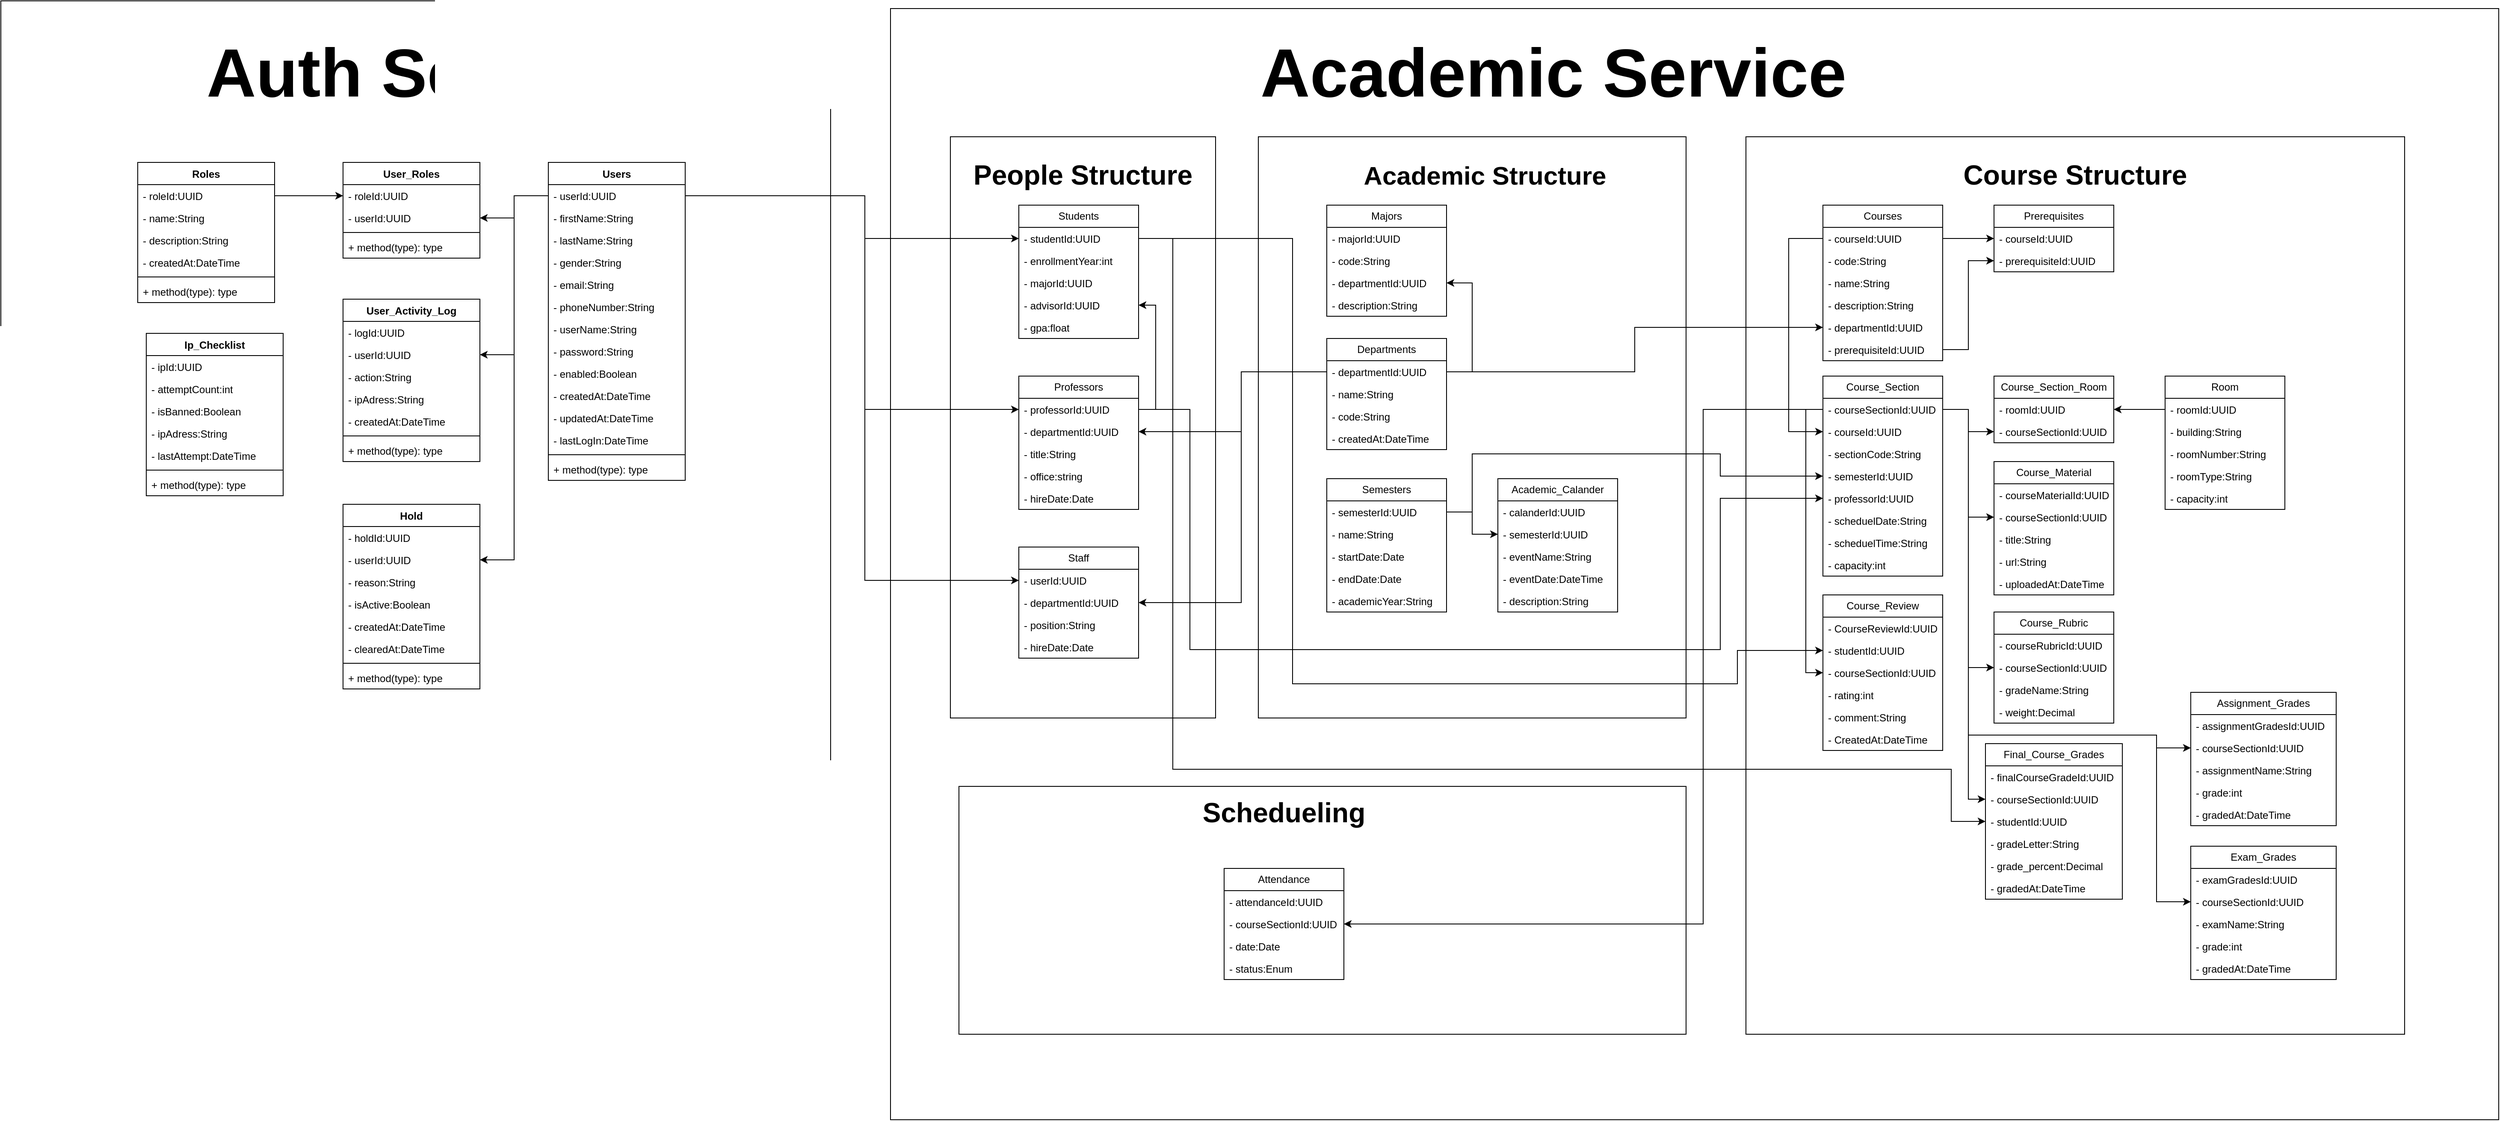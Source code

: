 <mxfile version="27.1.6">
  <diagram name="Page-1" id="YOFTZocqraFk_7-S52EX">
    <mxGraphModel dx="6003" dy="1609" grid="1" gridSize="10" guides="1" tooltips="1" connect="1" arrows="1" fold="1" page="1" pageScale="1" pageWidth="3300" pageHeight="4681" math="0" shadow="0">
      <root>
        <mxCell id="0" />
        <mxCell id="1" parent="0" />
        <mxCell id="2gV3ZCAVv4A7BH7I0ZBn-37" value="" style="rounded=0;whiteSpace=wrap;html=1;" vertex="1" parent="1">
          <mxGeometry x="480" y="100" width="1880" height="1300" as="geometry" />
        </mxCell>
        <mxCell id="2gV3ZCAVv4A7BH7I0ZBn-36" value="" style="rounded=0;whiteSpace=wrap;html=1;" vertex="1" parent="1">
          <mxGeometry x="560" y="1010" width="850" height="290" as="geometry" />
        </mxCell>
        <mxCell id="2gV3ZCAVv4A7BH7I0ZBn-28" value="" style="rounded=0;whiteSpace=wrap;html=1;" vertex="1" parent="1">
          <mxGeometry x="1480" y="250" width="770" height="1050" as="geometry" />
        </mxCell>
        <mxCell id="qtKlyV2r2KtXYSo5vKIP-58" value="" style="rounded=0;whiteSpace=wrap;html=1;" parent="1" vertex="1">
          <mxGeometry x="910" y="250" width="500" height="680" as="geometry" />
        </mxCell>
        <mxCell id="qtKlyV2r2KtXYSo5vKIP-27" value="" style="rounded=0;whiteSpace=wrap;html=1;" parent="1" vertex="1">
          <mxGeometry x="550" y="250" width="310" height="680" as="geometry" />
        </mxCell>
        <mxCell id="qtKlyV2r2KtXYSo5vKIP-2" value="" style="rounded=0;whiteSpace=wrap;html=1;" parent="1" vertex="1">
          <mxGeometry x="-560" y="91" width="970" height="900" as="geometry" />
        </mxCell>
        <mxCell id="eV2WuuMkX5tJw_MvjyOU-1" value="Users" style="swimlane;fontStyle=1;align=center;verticalAlign=top;childLayout=stackLayout;horizontal=1;startSize=26;horizontalStack=0;resizeParent=1;resizeParentMax=0;resizeLast=0;collapsible=1;marginBottom=0;whiteSpace=wrap;html=1;" parent="1" vertex="1">
          <mxGeometry x="80" y="280" width="160" height="372" as="geometry" />
        </mxCell>
        <mxCell id="eV2WuuMkX5tJw_MvjyOU-2" value="- userId:UUID" style="text;strokeColor=none;fillColor=none;align=left;verticalAlign=top;spacingLeft=4;spacingRight=4;overflow=hidden;rotatable=0;points=[[0,0.5],[1,0.5]];portConstraint=eastwest;whiteSpace=wrap;html=1;" parent="eV2WuuMkX5tJw_MvjyOU-1" vertex="1">
          <mxGeometry y="26" width="160" height="26" as="geometry" />
        </mxCell>
        <mxCell id="eV2WuuMkX5tJw_MvjyOU-6" value="- firstName:String" style="text;strokeColor=none;fillColor=none;align=left;verticalAlign=top;spacingLeft=4;spacingRight=4;overflow=hidden;rotatable=0;points=[[0,0.5],[1,0.5]];portConstraint=eastwest;whiteSpace=wrap;html=1;" parent="eV2WuuMkX5tJw_MvjyOU-1" vertex="1">
          <mxGeometry y="52" width="160" height="26" as="geometry" />
        </mxCell>
        <mxCell id="eV2WuuMkX5tJw_MvjyOU-8" value="- lastName:String" style="text;strokeColor=none;fillColor=none;align=left;verticalAlign=top;spacingLeft=4;spacingRight=4;overflow=hidden;rotatable=0;points=[[0,0.5],[1,0.5]];portConstraint=eastwest;whiteSpace=wrap;html=1;" parent="eV2WuuMkX5tJw_MvjyOU-1" vertex="1">
          <mxGeometry y="78" width="160" height="26" as="geometry" />
        </mxCell>
        <mxCell id="qtKlyV2r2KtXYSo5vKIP-9" value="- gender:String" style="text;strokeColor=none;fillColor=none;align=left;verticalAlign=top;spacingLeft=4;spacingRight=4;overflow=hidden;rotatable=0;points=[[0,0.5],[1,0.5]];portConstraint=eastwest;whiteSpace=wrap;html=1;" parent="eV2WuuMkX5tJw_MvjyOU-1" vertex="1">
          <mxGeometry y="104" width="160" height="26" as="geometry" />
        </mxCell>
        <mxCell id="eV2WuuMkX5tJw_MvjyOU-10" value="- email:String" style="text;strokeColor=none;fillColor=none;align=left;verticalAlign=top;spacingLeft=4;spacingRight=4;overflow=hidden;rotatable=0;points=[[0,0.5],[1,0.5]];portConstraint=eastwest;whiteSpace=wrap;html=1;" parent="eV2WuuMkX5tJw_MvjyOU-1" vertex="1">
          <mxGeometry y="130" width="160" height="26" as="geometry" />
        </mxCell>
        <mxCell id="eV2WuuMkX5tJw_MvjyOU-22" value="- phoneNumber:String" style="text;strokeColor=none;fillColor=none;align=left;verticalAlign=top;spacingLeft=4;spacingRight=4;overflow=hidden;rotatable=0;points=[[0,0.5],[1,0.5]];portConstraint=eastwest;whiteSpace=wrap;html=1;" parent="eV2WuuMkX5tJw_MvjyOU-1" vertex="1">
          <mxGeometry y="156" width="160" height="26" as="geometry" />
        </mxCell>
        <mxCell id="eV2WuuMkX5tJw_MvjyOU-12" value="- userName&lt;span style=&quot;background-color: transparent; color: light-dark(rgb(0, 0, 0), rgb(255, 255, 255));&quot;&gt;:String&lt;/span&gt;" style="text;strokeColor=none;fillColor=none;align=left;verticalAlign=top;spacingLeft=4;spacingRight=4;overflow=hidden;rotatable=0;points=[[0,0.5],[1,0.5]];portConstraint=eastwest;whiteSpace=wrap;html=1;" parent="eV2WuuMkX5tJw_MvjyOU-1" vertex="1">
          <mxGeometry y="182" width="160" height="26" as="geometry" />
        </mxCell>
        <mxCell id="eV2WuuMkX5tJw_MvjyOU-11" value="- password:String" style="text;strokeColor=none;fillColor=none;align=left;verticalAlign=top;spacingLeft=4;spacingRight=4;overflow=hidden;rotatable=0;points=[[0,0.5],[1,0.5]];portConstraint=eastwest;whiteSpace=wrap;html=1;" parent="eV2WuuMkX5tJw_MvjyOU-1" vertex="1">
          <mxGeometry y="208" width="160" height="26" as="geometry" />
        </mxCell>
        <mxCell id="eV2WuuMkX5tJw_MvjyOU-9" value="-&lt;span style=&quot;background-color: transparent; color: light-dark(rgb(0, 0, 0), rgb(255, 255, 255));&quot;&gt;&amp;nbsp;enabled:Boolean&lt;/span&gt;" style="text;strokeColor=none;fillColor=none;align=left;verticalAlign=top;spacingLeft=4;spacingRight=4;overflow=hidden;rotatable=0;points=[[0,0.5],[1,0.5]];portConstraint=eastwest;whiteSpace=wrap;html=1;" parent="eV2WuuMkX5tJw_MvjyOU-1" vertex="1">
          <mxGeometry y="234" width="160" height="26" as="geometry" />
        </mxCell>
        <mxCell id="eV2WuuMkX5tJw_MvjyOU-15" value="- createdAt:DateTime" style="text;strokeColor=none;fillColor=none;align=left;verticalAlign=top;spacingLeft=4;spacingRight=4;overflow=hidden;rotatable=0;points=[[0,0.5],[1,0.5]];portConstraint=eastwest;whiteSpace=wrap;html=1;" parent="eV2WuuMkX5tJw_MvjyOU-1" vertex="1">
          <mxGeometry y="260" width="160" height="26" as="geometry" />
        </mxCell>
        <mxCell id="eV2WuuMkX5tJw_MvjyOU-16" value="- updatedAt:DateTime&lt;div&gt;&lt;br&gt;&lt;/div&gt;" style="text;strokeColor=none;fillColor=none;align=left;verticalAlign=top;spacingLeft=4;spacingRight=4;overflow=hidden;rotatable=0;points=[[0,0.5],[1,0.5]];portConstraint=eastwest;whiteSpace=wrap;html=1;" parent="eV2WuuMkX5tJw_MvjyOU-1" vertex="1">
          <mxGeometry y="286" width="160" height="26" as="geometry" />
        </mxCell>
        <mxCell id="eV2WuuMkX5tJw_MvjyOU-14" value="- lastLogIn:DateTime" style="text;strokeColor=none;fillColor=none;align=left;verticalAlign=top;spacingLeft=4;spacingRight=4;overflow=hidden;rotatable=0;points=[[0,0.5],[1,0.5]];portConstraint=eastwest;whiteSpace=wrap;html=1;" parent="eV2WuuMkX5tJw_MvjyOU-1" vertex="1">
          <mxGeometry y="312" width="160" height="26" as="geometry" />
        </mxCell>
        <mxCell id="eV2WuuMkX5tJw_MvjyOU-3" value="" style="line;strokeWidth=1;fillColor=none;align=left;verticalAlign=middle;spacingTop=-1;spacingLeft=3;spacingRight=3;rotatable=0;labelPosition=right;points=[];portConstraint=eastwest;strokeColor=inherit;" parent="eV2WuuMkX5tJw_MvjyOU-1" vertex="1">
          <mxGeometry y="338" width="160" height="8" as="geometry" />
        </mxCell>
        <mxCell id="eV2WuuMkX5tJw_MvjyOU-4" value="+ method(type): type" style="text;strokeColor=none;fillColor=none;align=left;verticalAlign=top;spacingLeft=4;spacingRight=4;overflow=hidden;rotatable=0;points=[[0,0.5],[1,0.5]];portConstraint=eastwest;whiteSpace=wrap;html=1;" parent="eV2WuuMkX5tJw_MvjyOU-1" vertex="1">
          <mxGeometry y="346" width="160" height="26" as="geometry" />
        </mxCell>
        <mxCell id="eV2WuuMkX5tJw_MvjyOU-17" value="Roles" style="swimlane;fontStyle=1;align=center;verticalAlign=top;childLayout=stackLayout;horizontal=1;startSize=26;horizontalStack=0;resizeParent=1;resizeParentMax=0;resizeLast=0;collapsible=1;marginBottom=0;whiteSpace=wrap;html=1;" parent="1" vertex="1">
          <mxGeometry x="-400" y="280" width="160" height="164" as="geometry" />
        </mxCell>
        <mxCell id="eV2WuuMkX5tJw_MvjyOU-18" value="- roleId:UUID" style="text;strokeColor=none;fillColor=none;align=left;verticalAlign=top;spacingLeft=4;spacingRight=4;overflow=hidden;rotatable=0;points=[[0,0.5],[1,0.5]];portConstraint=eastwest;whiteSpace=wrap;html=1;" parent="eV2WuuMkX5tJw_MvjyOU-17" vertex="1">
          <mxGeometry y="26" width="160" height="26" as="geometry" />
        </mxCell>
        <mxCell id="eV2WuuMkX5tJw_MvjyOU-21" value="- name:String" style="text;strokeColor=none;fillColor=none;align=left;verticalAlign=top;spacingLeft=4;spacingRight=4;overflow=hidden;rotatable=0;points=[[0,0.5],[1,0.5]];portConstraint=eastwest;whiteSpace=wrap;html=1;" parent="eV2WuuMkX5tJw_MvjyOU-17" vertex="1">
          <mxGeometry y="52" width="160" height="26" as="geometry" />
        </mxCell>
        <mxCell id="eV2WuuMkX5tJw_MvjyOU-23" value="- description:String" style="text;strokeColor=none;fillColor=none;align=left;verticalAlign=top;spacingLeft=4;spacingRight=4;overflow=hidden;rotatable=0;points=[[0,0.5],[1,0.5]];portConstraint=eastwest;whiteSpace=wrap;html=1;" parent="eV2WuuMkX5tJw_MvjyOU-17" vertex="1">
          <mxGeometry y="78" width="160" height="26" as="geometry" />
        </mxCell>
        <mxCell id="eV2WuuMkX5tJw_MvjyOU-24" value="- createdAt:DateTime" style="text;strokeColor=none;fillColor=none;align=left;verticalAlign=top;spacingLeft=4;spacingRight=4;overflow=hidden;rotatable=0;points=[[0,0.5],[1,0.5]];portConstraint=eastwest;whiteSpace=wrap;html=1;" parent="eV2WuuMkX5tJw_MvjyOU-17" vertex="1">
          <mxGeometry y="104" width="160" height="26" as="geometry" />
        </mxCell>
        <mxCell id="eV2WuuMkX5tJw_MvjyOU-19" value="" style="line;strokeWidth=1;fillColor=none;align=left;verticalAlign=middle;spacingTop=-1;spacingLeft=3;spacingRight=3;rotatable=0;labelPosition=right;points=[];portConstraint=eastwest;strokeColor=inherit;" parent="eV2WuuMkX5tJw_MvjyOU-17" vertex="1">
          <mxGeometry y="130" width="160" height="8" as="geometry" />
        </mxCell>
        <mxCell id="eV2WuuMkX5tJw_MvjyOU-20" value="+ method(type): type" style="text;strokeColor=none;fillColor=none;align=left;verticalAlign=top;spacingLeft=4;spacingRight=4;overflow=hidden;rotatable=0;points=[[0,0.5],[1,0.5]];portConstraint=eastwest;whiteSpace=wrap;html=1;" parent="eV2WuuMkX5tJw_MvjyOU-17" vertex="1">
          <mxGeometry y="138" width="160" height="26" as="geometry" />
        </mxCell>
        <mxCell id="eV2WuuMkX5tJw_MvjyOU-27" value="User_Roles" style="swimlane;fontStyle=1;align=center;verticalAlign=top;childLayout=stackLayout;horizontal=1;startSize=26;horizontalStack=0;resizeParent=1;resizeParentMax=0;resizeLast=0;collapsible=1;marginBottom=0;whiteSpace=wrap;html=1;" parent="1" vertex="1">
          <mxGeometry x="-160" y="280" width="160" height="112" as="geometry" />
        </mxCell>
        <mxCell id="eV2WuuMkX5tJw_MvjyOU-28" value="- roleId:UUID" style="text;strokeColor=none;fillColor=none;align=left;verticalAlign=top;spacingLeft=4;spacingRight=4;overflow=hidden;rotatable=0;points=[[0,0.5],[1,0.5]];portConstraint=eastwest;whiteSpace=wrap;html=1;" parent="eV2WuuMkX5tJw_MvjyOU-27" vertex="1">
          <mxGeometry y="26" width="160" height="26" as="geometry" />
        </mxCell>
        <mxCell id="eV2WuuMkX5tJw_MvjyOU-31" value="- userId:UUID" style="text;strokeColor=none;fillColor=none;align=left;verticalAlign=top;spacingLeft=4;spacingRight=4;overflow=hidden;rotatable=0;points=[[0,0.5],[1,0.5]];portConstraint=eastwest;whiteSpace=wrap;html=1;" parent="eV2WuuMkX5tJw_MvjyOU-27" vertex="1">
          <mxGeometry y="52" width="160" height="26" as="geometry" />
        </mxCell>
        <mxCell id="eV2WuuMkX5tJw_MvjyOU-29" value="" style="line;strokeWidth=1;fillColor=none;align=left;verticalAlign=middle;spacingTop=-1;spacingLeft=3;spacingRight=3;rotatable=0;labelPosition=right;points=[];portConstraint=eastwest;strokeColor=inherit;" parent="eV2WuuMkX5tJw_MvjyOU-27" vertex="1">
          <mxGeometry y="78" width="160" height="8" as="geometry" />
        </mxCell>
        <mxCell id="eV2WuuMkX5tJw_MvjyOU-30" value="+ method(type): type" style="text;strokeColor=none;fillColor=none;align=left;verticalAlign=top;spacingLeft=4;spacingRight=4;overflow=hidden;rotatable=0;points=[[0,0.5],[1,0.5]];portConstraint=eastwest;whiteSpace=wrap;html=1;" parent="eV2WuuMkX5tJw_MvjyOU-27" vertex="1">
          <mxGeometry y="86" width="160" height="26" as="geometry" />
        </mxCell>
        <mxCell id="eV2WuuMkX5tJw_MvjyOU-32" style="edgeStyle=orthogonalEdgeStyle;rounded=0;orthogonalLoop=1;jettySize=auto;html=1;exitX=1;exitY=0.5;exitDx=0;exitDy=0;entryX=0;entryY=0.5;entryDx=0;entryDy=0;" parent="1" source="eV2WuuMkX5tJw_MvjyOU-18" target="eV2WuuMkX5tJw_MvjyOU-28" edge="1">
          <mxGeometry relative="1" as="geometry" />
        </mxCell>
        <mxCell id="eV2WuuMkX5tJw_MvjyOU-33" style="edgeStyle=orthogonalEdgeStyle;rounded=0;orthogonalLoop=1;jettySize=auto;html=1;exitX=0;exitY=0.5;exitDx=0;exitDy=0;entryX=1;entryY=0.5;entryDx=0;entryDy=0;" parent="1" source="eV2WuuMkX5tJw_MvjyOU-2" target="eV2WuuMkX5tJw_MvjyOU-31" edge="1">
          <mxGeometry relative="1" as="geometry" />
        </mxCell>
        <mxCell id="eV2WuuMkX5tJw_MvjyOU-34" value="User_Activity_Log&lt;div&gt;&lt;br&gt;&lt;/div&gt;" style="swimlane;fontStyle=1;align=center;verticalAlign=top;childLayout=stackLayout;horizontal=1;startSize=26;horizontalStack=0;resizeParent=1;resizeParentMax=0;resizeLast=0;collapsible=1;marginBottom=0;whiteSpace=wrap;html=1;" parent="1" vertex="1">
          <mxGeometry x="-160" y="440" width="160" height="190" as="geometry" />
        </mxCell>
        <mxCell id="eV2WuuMkX5tJw_MvjyOU-39" value="- logId:UUID" style="text;strokeColor=none;fillColor=none;align=left;verticalAlign=top;spacingLeft=4;spacingRight=4;overflow=hidden;rotatable=0;points=[[0,0.5],[1,0.5]];portConstraint=eastwest;whiteSpace=wrap;html=1;" parent="eV2WuuMkX5tJw_MvjyOU-34" vertex="1">
          <mxGeometry y="26" width="160" height="26" as="geometry" />
        </mxCell>
        <mxCell id="eV2WuuMkX5tJw_MvjyOU-35" value="- userId:UUID&lt;div&gt;&lt;br&gt;&lt;/div&gt;" style="text;strokeColor=none;fillColor=none;align=left;verticalAlign=top;spacingLeft=4;spacingRight=4;overflow=hidden;rotatable=0;points=[[0,0.5],[1,0.5]];portConstraint=eastwest;whiteSpace=wrap;html=1;" parent="eV2WuuMkX5tJw_MvjyOU-34" vertex="1">
          <mxGeometry y="52" width="160" height="26" as="geometry" />
        </mxCell>
        <mxCell id="eV2WuuMkX5tJw_MvjyOU-40" value="- action:String" style="text;strokeColor=none;fillColor=none;align=left;verticalAlign=top;spacingLeft=4;spacingRight=4;overflow=hidden;rotatable=0;points=[[0,0.5],[1,0.5]];portConstraint=eastwest;whiteSpace=wrap;html=1;" parent="eV2WuuMkX5tJw_MvjyOU-34" vertex="1">
          <mxGeometry y="78" width="160" height="26" as="geometry" />
        </mxCell>
        <mxCell id="eV2WuuMkX5tJw_MvjyOU-41" value="- ipAdress:String" style="text;strokeColor=none;fillColor=none;align=left;verticalAlign=top;spacingLeft=4;spacingRight=4;overflow=hidden;rotatable=0;points=[[0,0.5],[1,0.5]];portConstraint=eastwest;whiteSpace=wrap;html=1;" parent="eV2WuuMkX5tJw_MvjyOU-34" vertex="1">
          <mxGeometry y="104" width="160" height="26" as="geometry" />
        </mxCell>
        <mxCell id="eV2WuuMkX5tJw_MvjyOU-42" value="- createdAt:DateTime" style="text;strokeColor=none;fillColor=none;align=left;verticalAlign=top;spacingLeft=4;spacingRight=4;overflow=hidden;rotatable=0;points=[[0,0.5],[1,0.5]];portConstraint=eastwest;whiteSpace=wrap;html=1;" parent="eV2WuuMkX5tJw_MvjyOU-34" vertex="1">
          <mxGeometry y="130" width="160" height="26" as="geometry" />
        </mxCell>
        <mxCell id="eV2WuuMkX5tJw_MvjyOU-36" value="" style="line;strokeWidth=1;fillColor=none;align=left;verticalAlign=middle;spacingTop=-1;spacingLeft=3;spacingRight=3;rotatable=0;labelPosition=right;points=[];portConstraint=eastwest;strokeColor=inherit;" parent="eV2WuuMkX5tJw_MvjyOU-34" vertex="1">
          <mxGeometry y="156" width="160" height="8" as="geometry" />
        </mxCell>
        <mxCell id="eV2WuuMkX5tJw_MvjyOU-37" value="+ method(type): type" style="text;strokeColor=none;fillColor=none;align=left;verticalAlign=top;spacingLeft=4;spacingRight=4;overflow=hidden;rotatable=0;points=[[0,0.5],[1,0.5]];portConstraint=eastwest;whiteSpace=wrap;html=1;" parent="eV2WuuMkX5tJw_MvjyOU-34" vertex="1">
          <mxGeometry y="164" width="160" height="26" as="geometry" />
        </mxCell>
        <mxCell id="eV2WuuMkX5tJw_MvjyOU-43" style="edgeStyle=orthogonalEdgeStyle;rounded=0;orthogonalLoop=1;jettySize=auto;html=1;exitX=0;exitY=0.5;exitDx=0;exitDy=0;entryX=1;entryY=0.5;entryDx=0;entryDy=0;" parent="1" source="eV2WuuMkX5tJw_MvjyOU-2" target="eV2WuuMkX5tJw_MvjyOU-35" edge="1">
          <mxGeometry relative="1" as="geometry" />
        </mxCell>
        <mxCell id="eV2WuuMkX5tJw_MvjyOU-44" value="&lt;div&gt;Hold&lt;/div&gt;" style="swimlane;fontStyle=1;align=center;verticalAlign=top;childLayout=stackLayout;horizontal=1;startSize=26;horizontalStack=0;resizeParent=1;resizeParentMax=0;resizeLast=0;collapsible=1;marginBottom=0;whiteSpace=wrap;html=1;" parent="1" vertex="1">
          <mxGeometry x="-160" y="680" width="160" height="216" as="geometry" />
        </mxCell>
        <mxCell id="eV2WuuMkX5tJw_MvjyOU-45" value="- holdId:UUID" style="text;strokeColor=none;fillColor=none;align=left;verticalAlign=top;spacingLeft=4;spacingRight=4;overflow=hidden;rotatable=0;points=[[0,0.5],[1,0.5]];portConstraint=eastwest;whiteSpace=wrap;html=1;" parent="eV2WuuMkX5tJw_MvjyOU-44" vertex="1">
          <mxGeometry y="26" width="160" height="26" as="geometry" />
        </mxCell>
        <mxCell id="eV2WuuMkX5tJw_MvjyOU-46" value="- userId:UUID&lt;div&gt;&lt;br&gt;&lt;/div&gt;" style="text;strokeColor=none;fillColor=none;align=left;verticalAlign=top;spacingLeft=4;spacingRight=4;overflow=hidden;rotatable=0;points=[[0,0.5],[1,0.5]];portConstraint=eastwest;whiteSpace=wrap;html=1;" parent="eV2WuuMkX5tJw_MvjyOU-44" vertex="1">
          <mxGeometry y="52" width="160" height="26" as="geometry" />
        </mxCell>
        <mxCell id="eV2WuuMkX5tJw_MvjyOU-47" value="- reason:String" style="text;strokeColor=none;fillColor=none;align=left;verticalAlign=top;spacingLeft=4;spacingRight=4;overflow=hidden;rotatable=0;points=[[0,0.5],[1,0.5]];portConstraint=eastwest;whiteSpace=wrap;html=1;" parent="eV2WuuMkX5tJw_MvjyOU-44" vertex="1">
          <mxGeometry y="78" width="160" height="26" as="geometry" />
        </mxCell>
        <mxCell id="eV2WuuMkX5tJw_MvjyOU-52" value="-&lt;span style=&quot;background-color: transparent; color: light-dark(rgb(0, 0, 0), rgb(255, 255, 255));&quot;&gt;&amp;nbsp;isActive:Boolean&lt;/span&gt;" style="text;strokeColor=none;fillColor=none;align=left;verticalAlign=top;spacingLeft=4;spacingRight=4;overflow=hidden;rotatable=0;points=[[0,0.5],[1,0.5]];portConstraint=eastwest;whiteSpace=wrap;html=1;" parent="eV2WuuMkX5tJw_MvjyOU-44" vertex="1">
          <mxGeometry y="104" width="160" height="26" as="geometry" />
        </mxCell>
        <mxCell id="eV2WuuMkX5tJw_MvjyOU-49" value="- createdAt:DateTime" style="text;strokeColor=none;fillColor=none;align=left;verticalAlign=top;spacingLeft=4;spacingRight=4;overflow=hidden;rotatable=0;points=[[0,0.5],[1,0.5]];portConstraint=eastwest;whiteSpace=wrap;html=1;" parent="eV2WuuMkX5tJw_MvjyOU-44" vertex="1">
          <mxGeometry y="130" width="160" height="26" as="geometry" />
        </mxCell>
        <mxCell id="eV2WuuMkX5tJw_MvjyOU-53" value="- clearedAt:DateTime" style="text;strokeColor=none;fillColor=none;align=left;verticalAlign=top;spacingLeft=4;spacingRight=4;overflow=hidden;rotatable=0;points=[[0,0.5],[1,0.5]];portConstraint=eastwest;whiteSpace=wrap;html=1;" parent="eV2WuuMkX5tJw_MvjyOU-44" vertex="1">
          <mxGeometry y="156" width="160" height="26" as="geometry" />
        </mxCell>
        <mxCell id="eV2WuuMkX5tJw_MvjyOU-50" value="" style="line;strokeWidth=1;fillColor=none;align=left;verticalAlign=middle;spacingTop=-1;spacingLeft=3;spacingRight=3;rotatable=0;labelPosition=right;points=[];portConstraint=eastwest;strokeColor=inherit;" parent="eV2WuuMkX5tJw_MvjyOU-44" vertex="1">
          <mxGeometry y="182" width="160" height="8" as="geometry" />
        </mxCell>
        <mxCell id="eV2WuuMkX5tJw_MvjyOU-51" value="+ method(type): type" style="text;strokeColor=none;fillColor=none;align=left;verticalAlign=top;spacingLeft=4;spacingRight=4;overflow=hidden;rotatable=0;points=[[0,0.5],[1,0.5]];portConstraint=eastwest;whiteSpace=wrap;html=1;" parent="eV2WuuMkX5tJw_MvjyOU-44" vertex="1">
          <mxGeometry y="190" width="160" height="26" as="geometry" />
        </mxCell>
        <mxCell id="eV2WuuMkX5tJw_MvjyOU-54" style="edgeStyle=orthogonalEdgeStyle;rounded=0;orthogonalLoop=1;jettySize=auto;html=1;exitX=0;exitY=0.5;exitDx=0;exitDy=0;entryX=1;entryY=0.5;entryDx=0;entryDy=0;" parent="1" source="eV2WuuMkX5tJw_MvjyOU-2" target="eV2WuuMkX5tJw_MvjyOU-46" edge="1">
          <mxGeometry relative="1" as="geometry" />
        </mxCell>
        <mxCell id="eV2WuuMkX5tJw_MvjyOU-55" value="&lt;div&gt;Ip_Checklist&lt;/div&gt;" style="swimlane;fontStyle=1;align=center;verticalAlign=top;childLayout=stackLayout;horizontal=1;startSize=26;horizontalStack=0;resizeParent=1;resizeParentMax=0;resizeLast=0;collapsible=1;marginBottom=0;whiteSpace=wrap;html=1;" parent="1" vertex="1">
          <mxGeometry x="-390" y="480" width="160" height="190" as="geometry" />
        </mxCell>
        <mxCell id="eV2WuuMkX5tJw_MvjyOU-56" value="- ipId:UUID" style="text;strokeColor=none;fillColor=none;align=left;verticalAlign=top;spacingLeft=4;spacingRight=4;overflow=hidden;rotatable=0;points=[[0,0.5],[1,0.5]];portConstraint=eastwest;whiteSpace=wrap;html=1;" parent="eV2WuuMkX5tJw_MvjyOU-55" vertex="1">
          <mxGeometry y="26" width="160" height="26" as="geometry" />
        </mxCell>
        <mxCell id="eV2WuuMkX5tJw_MvjyOU-57" value="&lt;div&gt;- attemptCount:int&lt;/div&gt;" style="text;strokeColor=none;fillColor=none;align=left;verticalAlign=top;spacingLeft=4;spacingRight=4;overflow=hidden;rotatable=0;points=[[0,0.5],[1,0.5]];portConstraint=eastwest;whiteSpace=wrap;html=1;" parent="eV2WuuMkX5tJw_MvjyOU-55" vertex="1">
          <mxGeometry y="52" width="160" height="26" as="geometry" />
        </mxCell>
        <mxCell id="eV2WuuMkX5tJw_MvjyOU-58" value="- isBanned:Boolean" style="text;strokeColor=none;fillColor=none;align=left;verticalAlign=top;spacingLeft=4;spacingRight=4;overflow=hidden;rotatable=0;points=[[0,0.5],[1,0.5]];portConstraint=eastwest;whiteSpace=wrap;html=1;" parent="eV2WuuMkX5tJw_MvjyOU-55" vertex="1">
          <mxGeometry y="78" width="160" height="26" as="geometry" />
        </mxCell>
        <mxCell id="eV2WuuMkX5tJw_MvjyOU-59" value="- ipAdress:String" style="text;strokeColor=none;fillColor=none;align=left;verticalAlign=top;spacingLeft=4;spacingRight=4;overflow=hidden;rotatable=0;points=[[0,0.5],[1,0.5]];portConstraint=eastwest;whiteSpace=wrap;html=1;" parent="eV2WuuMkX5tJw_MvjyOU-55" vertex="1">
          <mxGeometry y="104" width="160" height="26" as="geometry" />
        </mxCell>
        <mxCell id="eV2WuuMkX5tJw_MvjyOU-60" value="- lastAttempt:DateTime" style="text;strokeColor=none;fillColor=none;align=left;verticalAlign=top;spacingLeft=4;spacingRight=4;overflow=hidden;rotatable=0;points=[[0,0.5],[1,0.5]];portConstraint=eastwest;whiteSpace=wrap;html=1;" parent="eV2WuuMkX5tJw_MvjyOU-55" vertex="1">
          <mxGeometry y="130" width="160" height="26" as="geometry" />
        </mxCell>
        <mxCell id="eV2WuuMkX5tJw_MvjyOU-61" value="" style="line;strokeWidth=1;fillColor=none;align=left;verticalAlign=middle;spacingTop=-1;spacingLeft=3;spacingRight=3;rotatable=0;labelPosition=right;points=[];portConstraint=eastwest;strokeColor=inherit;" parent="eV2WuuMkX5tJw_MvjyOU-55" vertex="1">
          <mxGeometry y="156" width="160" height="8" as="geometry" />
        </mxCell>
        <mxCell id="eV2WuuMkX5tJw_MvjyOU-62" value="+ method(type): type" style="text;strokeColor=none;fillColor=none;align=left;verticalAlign=top;spacingLeft=4;spacingRight=4;overflow=hidden;rotatable=0;points=[[0,0.5],[1,0.5]];portConstraint=eastwest;whiteSpace=wrap;html=1;" parent="eV2WuuMkX5tJw_MvjyOU-55" vertex="1">
          <mxGeometry y="164" width="160" height="26" as="geometry" />
        </mxCell>
        <mxCell id="qtKlyV2r2KtXYSo5vKIP-3" value="&lt;font style=&quot;font-size: 80px;&quot;&gt;&lt;b style=&quot;&quot;&gt;Auth Service&lt;/b&gt;&lt;/font&gt;" style="text;html=1;align=center;verticalAlign=middle;whiteSpace=wrap;rounded=0;" parent="1" vertex="1">
          <mxGeometry x="-540" y="160" width="930" height="30" as="geometry" />
        </mxCell>
        <mxCell id="qtKlyV2r2KtXYSo5vKIP-4" value="Students" style="swimlane;fontStyle=0;childLayout=stackLayout;horizontal=1;startSize=26;fillColor=none;horizontalStack=0;resizeParent=1;resizeParentMax=0;resizeLast=0;collapsible=1;marginBottom=0;whiteSpace=wrap;html=1;" parent="1" vertex="1">
          <mxGeometry x="630" y="330" width="140" height="156" as="geometry" />
        </mxCell>
        <mxCell id="qtKlyV2r2KtXYSo5vKIP-5" value="- studentId:UUID" style="text;strokeColor=none;fillColor=none;align=left;verticalAlign=top;spacingLeft=4;spacingRight=4;overflow=hidden;rotatable=0;points=[[0,0.5],[1,0.5]];portConstraint=eastwest;whiteSpace=wrap;html=1;" parent="qtKlyV2r2KtXYSo5vKIP-4" vertex="1">
          <mxGeometry y="26" width="140" height="26" as="geometry" />
        </mxCell>
        <mxCell id="qtKlyV2r2KtXYSo5vKIP-6" value="-&amp;nbsp;enrollmentYear:int" style="text;strokeColor=none;fillColor=none;align=left;verticalAlign=top;spacingLeft=4;spacingRight=4;overflow=hidden;rotatable=0;points=[[0,0.5],[1,0.5]];portConstraint=eastwest;whiteSpace=wrap;html=1;" parent="qtKlyV2r2KtXYSo5vKIP-4" vertex="1">
          <mxGeometry y="52" width="140" height="26" as="geometry" />
        </mxCell>
        <mxCell id="qtKlyV2r2KtXYSo5vKIP-7" value="- majorId:UUID" style="text;strokeColor=none;fillColor=none;align=left;verticalAlign=top;spacingLeft=4;spacingRight=4;overflow=hidden;rotatable=0;points=[[0,0.5],[1,0.5]];portConstraint=eastwest;whiteSpace=wrap;html=1;" parent="qtKlyV2r2KtXYSo5vKIP-4" vertex="1">
          <mxGeometry y="78" width="140" height="26" as="geometry" />
        </mxCell>
        <mxCell id="qtKlyV2r2KtXYSo5vKIP-11" value="- advisorId:UUID" style="text;strokeColor=none;fillColor=none;align=left;verticalAlign=top;spacingLeft=4;spacingRight=4;overflow=hidden;rotatable=0;points=[[0,0.5],[1,0.5]];portConstraint=eastwest;whiteSpace=wrap;html=1;" parent="qtKlyV2r2KtXYSo5vKIP-4" vertex="1">
          <mxGeometry y="104" width="140" height="26" as="geometry" />
        </mxCell>
        <mxCell id="qtKlyV2r2KtXYSo5vKIP-10" value="- gpa:float" style="text;strokeColor=none;fillColor=none;align=left;verticalAlign=top;spacingLeft=4;spacingRight=4;overflow=hidden;rotatable=0;points=[[0,0.5],[1,0.5]];portConstraint=eastwest;whiteSpace=wrap;html=1;" parent="qtKlyV2r2KtXYSo5vKIP-4" vertex="1">
          <mxGeometry y="130" width="140" height="26" as="geometry" />
        </mxCell>
        <mxCell id="qtKlyV2r2KtXYSo5vKIP-8" style="edgeStyle=orthogonalEdgeStyle;rounded=0;orthogonalLoop=1;jettySize=auto;html=1;entryX=0;entryY=0.5;entryDx=0;entryDy=0;" parent="1" source="eV2WuuMkX5tJw_MvjyOU-2" target="qtKlyV2r2KtXYSo5vKIP-5" edge="1">
          <mxGeometry relative="1" as="geometry">
            <Array as="points">
              <mxPoint x="450" y="319" />
              <mxPoint x="450" y="369" />
            </Array>
          </mxGeometry>
        </mxCell>
        <mxCell id="qtKlyV2r2KtXYSo5vKIP-12" value="Professors" style="swimlane;fontStyle=0;childLayout=stackLayout;horizontal=1;startSize=26;fillColor=none;horizontalStack=0;resizeParent=1;resizeParentMax=0;resizeLast=0;collapsible=1;marginBottom=0;whiteSpace=wrap;html=1;" parent="1" vertex="1">
          <mxGeometry x="630" y="530" width="140" height="156" as="geometry" />
        </mxCell>
        <mxCell id="qtKlyV2r2KtXYSo5vKIP-13" value="- professor&lt;span style=&quot;background-color: transparent; color: light-dark(rgb(0, 0, 0), rgb(255, 255, 255));&quot;&gt;Id:UUID&lt;/span&gt;" style="text;strokeColor=none;fillColor=none;align=left;verticalAlign=top;spacingLeft=4;spacingRight=4;overflow=hidden;rotatable=0;points=[[0,0.5],[1,0.5]];portConstraint=eastwest;whiteSpace=wrap;html=1;" parent="qtKlyV2r2KtXYSo5vKIP-12" vertex="1">
          <mxGeometry y="26" width="140" height="26" as="geometry" />
        </mxCell>
        <mxCell id="qtKlyV2r2KtXYSo5vKIP-14" value="- departmentId:UUID&lt;div&gt;&lt;br&gt;&lt;/div&gt;&lt;div&gt;&lt;br&gt;&lt;/div&gt;" style="text;strokeColor=none;fillColor=none;align=left;verticalAlign=top;spacingLeft=4;spacingRight=4;overflow=hidden;rotatable=0;points=[[0,0.5],[1,0.5]];portConstraint=eastwest;whiteSpace=wrap;html=1;" parent="qtKlyV2r2KtXYSo5vKIP-12" vertex="1">
          <mxGeometry y="52" width="140" height="26" as="geometry" />
        </mxCell>
        <mxCell id="qtKlyV2r2KtXYSo5vKIP-15" value="- title:String" style="text;strokeColor=none;fillColor=none;align=left;verticalAlign=top;spacingLeft=4;spacingRight=4;overflow=hidden;rotatable=0;points=[[0,0.5],[1,0.5]];portConstraint=eastwest;whiteSpace=wrap;html=1;" parent="qtKlyV2r2KtXYSo5vKIP-12" vertex="1">
          <mxGeometry y="78" width="140" height="26" as="geometry" />
        </mxCell>
        <mxCell id="qtKlyV2r2KtXYSo5vKIP-24" value="- office:string" style="text;strokeColor=none;fillColor=none;align=left;verticalAlign=top;spacingLeft=4;spacingRight=4;overflow=hidden;rotatable=0;points=[[0,0.5],[1,0.5]];portConstraint=eastwest;whiteSpace=wrap;html=1;" parent="qtKlyV2r2KtXYSo5vKIP-12" vertex="1">
          <mxGeometry y="104" width="140" height="26" as="geometry" />
        </mxCell>
        <mxCell id="qtKlyV2r2KtXYSo5vKIP-16" value="- hireDate:Date" style="text;strokeColor=none;fillColor=none;align=left;verticalAlign=top;spacingLeft=4;spacingRight=4;overflow=hidden;rotatable=0;points=[[0,0.5],[1,0.5]];portConstraint=eastwest;whiteSpace=wrap;html=1;" parent="qtKlyV2r2KtXYSo5vKIP-12" vertex="1">
          <mxGeometry y="130" width="140" height="26" as="geometry" />
        </mxCell>
        <mxCell id="qtKlyV2r2KtXYSo5vKIP-17" style="edgeStyle=orthogonalEdgeStyle;rounded=0;orthogonalLoop=1;jettySize=auto;html=1;entryX=0;entryY=0.5;entryDx=0;entryDy=0;" parent="1" source="eV2WuuMkX5tJw_MvjyOU-2" target="qtKlyV2r2KtXYSo5vKIP-13" edge="1">
          <mxGeometry relative="1" as="geometry">
            <Array as="points">
              <mxPoint x="450" y="319" />
              <mxPoint x="450" y="569" />
            </Array>
          </mxGeometry>
        </mxCell>
        <mxCell id="qtKlyV2r2KtXYSo5vKIP-18" value="Staff" style="swimlane;fontStyle=0;childLayout=stackLayout;horizontal=1;startSize=26;fillColor=none;horizontalStack=0;resizeParent=1;resizeParentMax=0;resizeLast=0;collapsible=1;marginBottom=0;whiteSpace=wrap;html=1;" parent="1" vertex="1">
          <mxGeometry x="630" y="730" width="140" height="130" as="geometry" />
        </mxCell>
        <mxCell id="qtKlyV2r2KtXYSo5vKIP-19" value="- userId:UUID" style="text;strokeColor=none;fillColor=none;align=left;verticalAlign=top;spacingLeft=4;spacingRight=4;overflow=hidden;rotatable=0;points=[[0,0.5],[1,0.5]];portConstraint=eastwest;whiteSpace=wrap;html=1;" parent="qtKlyV2r2KtXYSo5vKIP-18" vertex="1">
          <mxGeometry y="26" width="140" height="26" as="geometry" />
        </mxCell>
        <mxCell id="qtKlyV2r2KtXYSo5vKIP-22" value="- departmentId:UUID&lt;div&gt;&lt;br&gt;&lt;/div&gt;" style="text;strokeColor=none;fillColor=none;align=left;verticalAlign=top;spacingLeft=4;spacingRight=4;overflow=hidden;rotatable=0;points=[[0,0.5],[1,0.5]];portConstraint=eastwest;whiteSpace=wrap;html=1;" parent="qtKlyV2r2KtXYSo5vKIP-18" vertex="1">
          <mxGeometry y="52" width="140" height="26" as="geometry" />
        </mxCell>
        <mxCell id="qtKlyV2r2KtXYSo5vKIP-20" value="- position:String" style="text;strokeColor=none;fillColor=none;align=left;verticalAlign=top;spacingLeft=4;spacingRight=4;overflow=hidden;rotatable=0;points=[[0,0.5],[1,0.5]];portConstraint=eastwest;whiteSpace=wrap;html=1;" parent="qtKlyV2r2KtXYSo5vKIP-18" vertex="1">
          <mxGeometry y="78" width="140" height="26" as="geometry" />
        </mxCell>
        <mxCell id="qtKlyV2r2KtXYSo5vKIP-21" value="- hireDate:Date" style="text;strokeColor=none;fillColor=none;align=left;verticalAlign=top;spacingLeft=4;spacingRight=4;overflow=hidden;rotatable=0;points=[[0,0.5],[1,0.5]];portConstraint=eastwest;whiteSpace=wrap;html=1;" parent="qtKlyV2r2KtXYSo5vKIP-18" vertex="1">
          <mxGeometry y="104" width="140" height="26" as="geometry" />
        </mxCell>
        <mxCell id="qtKlyV2r2KtXYSo5vKIP-23" style="edgeStyle=orthogonalEdgeStyle;rounded=0;orthogonalLoop=1;jettySize=auto;html=1;exitX=1;exitY=0.5;exitDx=0;exitDy=0;entryX=0;entryY=0.5;entryDx=0;entryDy=0;" parent="1" source="eV2WuuMkX5tJw_MvjyOU-2" target="qtKlyV2r2KtXYSo5vKIP-19" edge="1">
          <mxGeometry relative="1" as="geometry">
            <Array as="points">
              <mxPoint x="450" y="319" />
              <mxPoint x="450" y="769" />
            </Array>
          </mxGeometry>
        </mxCell>
        <mxCell id="qtKlyV2r2KtXYSo5vKIP-25" style="edgeStyle=orthogonalEdgeStyle;rounded=0;orthogonalLoop=1;jettySize=auto;html=1;entryX=1;entryY=0.5;entryDx=0;entryDy=0;" parent="1" source="qtKlyV2r2KtXYSo5vKIP-13" target="qtKlyV2r2KtXYSo5vKIP-11" edge="1">
          <mxGeometry relative="1" as="geometry">
            <Array as="points">
              <mxPoint x="790" y="569" />
              <mxPoint x="790" y="447" />
            </Array>
          </mxGeometry>
        </mxCell>
        <mxCell id="qtKlyV2r2KtXYSo5vKIP-28" value="People Structure" style="text;html=1;align=center;verticalAlign=middle;whiteSpace=wrap;rounded=0;fontSize=32;fontStyle=1" parent="1" vertex="1">
          <mxGeometry x="550" y="280" width="310" height="30" as="geometry" />
        </mxCell>
        <mxCell id="qtKlyV2r2KtXYSo5vKIP-29" value="&lt;font style=&quot;font-size: 30px;&quot;&gt;Academic Structure&lt;/font&gt;" style="text;html=1;align=center;verticalAlign=middle;whiteSpace=wrap;rounded=0;fontStyle=1" parent="1" vertex="1">
          <mxGeometry x="1020" y="280" width="310" height="30" as="geometry" />
        </mxCell>
        <mxCell id="qtKlyV2r2KtXYSo5vKIP-31" value="Departments" style="swimlane;fontStyle=0;childLayout=stackLayout;horizontal=1;startSize=26;fillColor=none;horizontalStack=0;resizeParent=1;resizeParentMax=0;resizeLast=0;collapsible=1;marginBottom=0;whiteSpace=wrap;html=1;" parent="1" vertex="1">
          <mxGeometry x="990" y="486" width="140" height="130" as="geometry" />
        </mxCell>
        <mxCell id="qtKlyV2r2KtXYSo5vKIP-32" value="- departmentId:UUID&lt;div&gt;&lt;br&gt;&lt;/div&gt;" style="text;strokeColor=none;fillColor=none;align=left;verticalAlign=top;spacingLeft=4;spacingRight=4;overflow=hidden;rotatable=0;points=[[0,0.5],[1,0.5]];portConstraint=eastwest;whiteSpace=wrap;html=1;" parent="qtKlyV2r2KtXYSo5vKIP-31" vertex="1">
          <mxGeometry y="26" width="140" height="26" as="geometry" />
        </mxCell>
        <mxCell id="qtKlyV2r2KtXYSo5vKIP-33" value="-&amp;nbsp;name:String" style="text;strokeColor=none;fillColor=none;align=left;verticalAlign=top;spacingLeft=4;spacingRight=4;overflow=hidden;rotatable=0;points=[[0,0.5],[1,0.5]];portConstraint=eastwest;whiteSpace=wrap;html=1;" parent="qtKlyV2r2KtXYSo5vKIP-31" vertex="1">
          <mxGeometry y="52" width="140" height="26" as="geometry" />
        </mxCell>
        <mxCell id="qtKlyV2r2KtXYSo5vKIP-34" value="- code:String" style="text;strokeColor=none;fillColor=none;align=left;verticalAlign=top;spacingLeft=4;spacingRight=4;overflow=hidden;rotatable=0;points=[[0,0.5],[1,0.5]];portConstraint=eastwest;whiteSpace=wrap;html=1;" parent="qtKlyV2r2KtXYSo5vKIP-31" vertex="1">
          <mxGeometry y="78" width="140" height="26" as="geometry" />
        </mxCell>
        <mxCell id="qtKlyV2r2KtXYSo5vKIP-37" value="- createdAt:DateTime" style="text;strokeColor=none;fillColor=none;align=left;verticalAlign=top;spacingLeft=4;spacingRight=4;overflow=hidden;rotatable=0;points=[[0,0.5],[1,0.5]];portConstraint=eastwest;whiteSpace=wrap;html=1;" parent="qtKlyV2r2KtXYSo5vKIP-31" vertex="1">
          <mxGeometry y="104" width="140" height="26" as="geometry" />
        </mxCell>
        <mxCell id="qtKlyV2r2KtXYSo5vKIP-35" style="edgeStyle=orthogonalEdgeStyle;rounded=0;orthogonalLoop=1;jettySize=auto;html=1;entryX=1;entryY=0.5;entryDx=0;entryDy=0;" parent="1" source="qtKlyV2r2KtXYSo5vKIP-32" target="qtKlyV2r2KtXYSo5vKIP-22" edge="1">
          <mxGeometry relative="1" as="geometry">
            <Array as="points">
              <mxPoint x="890" y="525" />
              <mxPoint x="890" y="795" />
            </Array>
          </mxGeometry>
        </mxCell>
        <mxCell id="qtKlyV2r2KtXYSo5vKIP-38" value="Majors" style="swimlane;fontStyle=0;childLayout=stackLayout;horizontal=1;startSize=26;fillColor=none;horizontalStack=0;resizeParent=1;resizeParentMax=0;resizeLast=0;collapsible=1;marginBottom=0;whiteSpace=wrap;html=1;" parent="1" vertex="1">
          <mxGeometry x="990" y="330" width="140" height="130" as="geometry" />
        </mxCell>
        <mxCell id="qtKlyV2r2KtXYSo5vKIP-39" value="- majorId:UUID" style="text;strokeColor=none;fillColor=none;align=left;verticalAlign=top;spacingLeft=4;spacingRight=4;overflow=hidden;rotatable=0;points=[[0,0.5],[1,0.5]];portConstraint=eastwest;whiteSpace=wrap;html=1;" parent="qtKlyV2r2KtXYSo5vKIP-38" vertex="1">
          <mxGeometry y="26" width="140" height="26" as="geometry" />
        </mxCell>
        <mxCell id="qtKlyV2r2KtXYSo5vKIP-40" value="- code:String" style="text;strokeColor=none;fillColor=none;align=left;verticalAlign=top;spacingLeft=4;spacingRight=4;overflow=hidden;rotatable=0;points=[[0,0.5],[1,0.5]];portConstraint=eastwest;whiteSpace=wrap;html=1;" parent="qtKlyV2r2KtXYSo5vKIP-38" vertex="1">
          <mxGeometry y="52" width="140" height="26" as="geometry" />
        </mxCell>
        <mxCell id="qtKlyV2r2KtXYSo5vKIP-41" value="- departmentId:UUID&lt;div&gt;&lt;br&gt;&lt;/div&gt;" style="text;strokeColor=none;fillColor=none;align=left;verticalAlign=top;spacingLeft=4;spacingRight=4;overflow=hidden;rotatable=0;points=[[0,0.5],[1,0.5]];portConstraint=eastwest;whiteSpace=wrap;html=1;" parent="qtKlyV2r2KtXYSo5vKIP-38" vertex="1">
          <mxGeometry y="78" width="140" height="26" as="geometry" />
        </mxCell>
        <mxCell id="qtKlyV2r2KtXYSo5vKIP-43" value="-&amp;nbsp;description:String" style="text;strokeColor=none;fillColor=none;align=left;verticalAlign=top;spacingLeft=4;spacingRight=4;overflow=hidden;rotatable=0;points=[[0,0.5],[1,0.5]];portConstraint=eastwest;whiteSpace=wrap;html=1;" parent="qtKlyV2r2KtXYSo5vKIP-38" vertex="1">
          <mxGeometry y="104" width="140" height="26" as="geometry" />
        </mxCell>
        <mxCell id="qtKlyV2r2KtXYSo5vKIP-42" style="edgeStyle=orthogonalEdgeStyle;rounded=0;orthogonalLoop=1;jettySize=auto;html=1;exitX=1;exitY=0.5;exitDx=0;exitDy=0;entryX=1;entryY=0.5;entryDx=0;entryDy=0;" parent="1" source="qtKlyV2r2KtXYSo5vKIP-32" target="qtKlyV2r2KtXYSo5vKIP-41" edge="1">
          <mxGeometry relative="1" as="geometry">
            <Array as="points">
              <mxPoint x="1160" y="525" />
              <mxPoint x="1160" y="421" />
            </Array>
          </mxGeometry>
        </mxCell>
        <mxCell id="qtKlyV2r2KtXYSo5vKIP-44" style="edgeStyle=orthogonalEdgeStyle;rounded=0;orthogonalLoop=1;jettySize=auto;html=1;exitX=0;exitY=0.5;exitDx=0;exitDy=0;entryX=1;entryY=0.5;entryDx=0;entryDy=0;" parent="1" source="qtKlyV2r2KtXYSo5vKIP-32" target="qtKlyV2r2KtXYSo5vKIP-14" edge="1">
          <mxGeometry relative="1" as="geometry">
            <Array as="points">
              <mxPoint x="890" y="525" />
              <mxPoint x="890" y="595" />
            </Array>
          </mxGeometry>
        </mxCell>
        <mxCell id="qtKlyV2r2KtXYSo5vKIP-45" value="Semesters" style="swimlane;fontStyle=0;childLayout=stackLayout;horizontal=1;startSize=26;fillColor=none;horizontalStack=0;resizeParent=1;resizeParentMax=0;resizeLast=0;collapsible=1;marginBottom=0;whiteSpace=wrap;html=1;" parent="1" vertex="1">
          <mxGeometry x="990" y="650" width="140" height="156" as="geometry" />
        </mxCell>
        <mxCell id="qtKlyV2r2KtXYSo5vKIP-46" value="- semesterId:UUID" style="text;strokeColor=none;fillColor=none;align=left;verticalAlign=top;spacingLeft=4;spacingRight=4;overflow=hidden;rotatable=0;points=[[0,0.5],[1,0.5]];portConstraint=eastwest;whiteSpace=wrap;html=1;" parent="qtKlyV2r2KtXYSo5vKIP-45" vertex="1">
          <mxGeometry y="26" width="140" height="26" as="geometry" />
        </mxCell>
        <mxCell id="qtKlyV2r2KtXYSo5vKIP-47" value="- name:String" style="text;strokeColor=none;fillColor=none;align=left;verticalAlign=top;spacingLeft=4;spacingRight=4;overflow=hidden;rotatable=0;points=[[0,0.5],[1,0.5]];portConstraint=eastwest;whiteSpace=wrap;html=1;" parent="qtKlyV2r2KtXYSo5vKIP-45" vertex="1">
          <mxGeometry y="52" width="140" height="26" as="geometry" />
        </mxCell>
        <mxCell id="qtKlyV2r2KtXYSo5vKIP-48" value="- startDate:Date" style="text;strokeColor=none;fillColor=none;align=left;verticalAlign=top;spacingLeft=4;spacingRight=4;overflow=hidden;rotatable=0;points=[[0,0.5],[1,0.5]];portConstraint=eastwest;whiteSpace=wrap;html=1;" parent="qtKlyV2r2KtXYSo5vKIP-45" vertex="1">
          <mxGeometry y="78" width="140" height="26" as="geometry" />
        </mxCell>
        <mxCell id="qtKlyV2r2KtXYSo5vKIP-49" value="- endDate:Date" style="text;strokeColor=none;fillColor=none;align=left;verticalAlign=top;spacingLeft=4;spacingRight=4;overflow=hidden;rotatable=0;points=[[0,0.5],[1,0.5]];portConstraint=eastwest;whiteSpace=wrap;html=1;" parent="qtKlyV2r2KtXYSo5vKIP-45" vertex="1">
          <mxGeometry y="104" width="140" height="26" as="geometry" />
        </mxCell>
        <mxCell id="qtKlyV2r2KtXYSo5vKIP-50" value="-&amp;nbsp;academicYear:String" style="text;strokeColor=none;fillColor=none;align=left;verticalAlign=top;spacingLeft=4;spacingRight=4;overflow=hidden;rotatable=0;points=[[0,0.5],[1,0.5]];portConstraint=eastwest;whiteSpace=wrap;html=1;" parent="qtKlyV2r2KtXYSo5vKIP-45" vertex="1">
          <mxGeometry y="130" width="140" height="26" as="geometry" />
        </mxCell>
        <mxCell id="qtKlyV2r2KtXYSo5vKIP-51" value="Academic_Calander" style="swimlane;fontStyle=0;childLayout=stackLayout;horizontal=1;startSize=26;fillColor=none;horizontalStack=0;resizeParent=1;resizeParentMax=0;resizeLast=0;collapsible=1;marginBottom=0;whiteSpace=wrap;html=1;" parent="1" vertex="1">
          <mxGeometry x="1190" y="650" width="140" height="156" as="geometry" />
        </mxCell>
        <mxCell id="qtKlyV2r2KtXYSo5vKIP-52" value="- calanderId:UUID" style="text;strokeColor=none;fillColor=none;align=left;verticalAlign=top;spacingLeft=4;spacingRight=4;overflow=hidden;rotatable=0;points=[[0,0.5],[1,0.5]];portConstraint=eastwest;whiteSpace=wrap;html=1;" parent="qtKlyV2r2KtXYSo5vKIP-51" vertex="1">
          <mxGeometry y="26" width="140" height="26" as="geometry" />
        </mxCell>
        <mxCell id="qtKlyV2r2KtXYSo5vKIP-53" value="- semesterId:UUID" style="text;strokeColor=none;fillColor=none;align=left;verticalAlign=top;spacingLeft=4;spacingRight=4;overflow=hidden;rotatable=0;points=[[0,0.5],[1,0.5]];portConstraint=eastwest;whiteSpace=wrap;html=1;" parent="qtKlyV2r2KtXYSo5vKIP-51" vertex="1">
          <mxGeometry y="52" width="140" height="26" as="geometry" />
        </mxCell>
        <mxCell id="qtKlyV2r2KtXYSo5vKIP-54" value="- eventName:String" style="text;strokeColor=none;fillColor=none;align=left;verticalAlign=top;spacingLeft=4;spacingRight=4;overflow=hidden;rotatable=0;points=[[0,0.5],[1,0.5]];portConstraint=eastwest;whiteSpace=wrap;html=1;" parent="qtKlyV2r2KtXYSo5vKIP-51" vertex="1">
          <mxGeometry y="78" width="140" height="26" as="geometry" />
        </mxCell>
        <mxCell id="qtKlyV2r2KtXYSo5vKIP-55" value="- eventDate:DateTime" style="text;strokeColor=none;fillColor=none;align=left;verticalAlign=top;spacingLeft=4;spacingRight=4;overflow=hidden;rotatable=0;points=[[0,0.5],[1,0.5]];portConstraint=eastwest;whiteSpace=wrap;html=1;" parent="qtKlyV2r2KtXYSo5vKIP-51" vertex="1">
          <mxGeometry y="104" width="140" height="26" as="geometry" />
        </mxCell>
        <mxCell id="qtKlyV2r2KtXYSo5vKIP-56" value="- description:String" style="text;strokeColor=none;fillColor=none;align=left;verticalAlign=top;spacingLeft=4;spacingRight=4;overflow=hidden;rotatable=0;points=[[0,0.5],[1,0.5]];portConstraint=eastwest;whiteSpace=wrap;html=1;" parent="qtKlyV2r2KtXYSo5vKIP-51" vertex="1">
          <mxGeometry y="130" width="140" height="26" as="geometry" />
        </mxCell>
        <mxCell id="qtKlyV2r2KtXYSo5vKIP-57" style="edgeStyle=orthogonalEdgeStyle;rounded=0;orthogonalLoop=1;jettySize=auto;html=1;exitX=1;exitY=0.5;exitDx=0;exitDy=0;entryX=0;entryY=0.5;entryDx=0;entryDy=0;" parent="1" source="qtKlyV2r2KtXYSo5vKIP-46" target="qtKlyV2r2KtXYSo5vKIP-53" edge="1">
          <mxGeometry relative="1" as="geometry" />
        </mxCell>
        <mxCell id="qtKlyV2r2KtXYSo5vKIP-60" value="&lt;font style=&quot;font-size: 80px;&quot;&gt;Academic Service&lt;/font&gt;" style="text;html=1;align=center;verticalAlign=middle;whiteSpace=wrap;rounded=0;fontStyle=1" parent="1" vertex="1">
          <mxGeometry x="530" y="160" width="1450" height="30" as="geometry" />
        </mxCell>
        <mxCell id="qtKlyV2r2KtXYSo5vKIP-61" value="&lt;font style=&quot;font-size: 32px;&quot;&gt;&lt;b&gt;Course Structure&lt;/b&gt;&lt;/font&gt;" style="text;html=1;align=center;verticalAlign=middle;whiteSpace=wrap;rounded=0;" parent="1" vertex="1">
          <mxGeometry x="1480" y="280" width="770" height="30" as="geometry" />
        </mxCell>
        <mxCell id="qtKlyV2r2KtXYSo5vKIP-62" value="Courses" style="swimlane;fontStyle=0;childLayout=stackLayout;horizontal=1;startSize=26;fillColor=none;horizontalStack=0;resizeParent=1;resizeParentMax=0;resizeLast=0;collapsible=1;marginBottom=0;whiteSpace=wrap;html=1;" parent="1" vertex="1">
          <mxGeometry x="1570" y="330" width="140" height="182" as="geometry" />
        </mxCell>
        <mxCell id="qtKlyV2r2KtXYSo5vKIP-63" value="- courseId:UUID" style="text;strokeColor=none;fillColor=none;align=left;verticalAlign=top;spacingLeft=4;spacingRight=4;overflow=hidden;rotatable=0;points=[[0,0.5],[1,0.5]];portConstraint=eastwest;whiteSpace=wrap;html=1;" parent="qtKlyV2r2KtXYSo5vKIP-62" vertex="1">
          <mxGeometry y="26" width="140" height="26" as="geometry" />
        </mxCell>
        <mxCell id="qtKlyV2r2KtXYSo5vKIP-64" value="- code:String" style="text;strokeColor=none;fillColor=none;align=left;verticalAlign=top;spacingLeft=4;spacingRight=4;overflow=hidden;rotatable=0;points=[[0,0.5],[1,0.5]];portConstraint=eastwest;whiteSpace=wrap;html=1;" parent="qtKlyV2r2KtXYSo5vKIP-62" vertex="1">
          <mxGeometry y="52" width="140" height="26" as="geometry" />
        </mxCell>
        <mxCell id="qtKlyV2r2KtXYSo5vKIP-67" value="-&amp;nbsp;name:String" style="text;strokeColor=none;fillColor=none;align=left;verticalAlign=top;spacingLeft=4;spacingRight=4;overflow=hidden;rotatable=0;points=[[0,0.5],[1,0.5]];portConstraint=eastwest;whiteSpace=wrap;html=1;" parent="qtKlyV2r2KtXYSo5vKIP-62" vertex="1">
          <mxGeometry y="78" width="140" height="26" as="geometry" />
        </mxCell>
        <mxCell id="qtKlyV2r2KtXYSo5vKIP-68" value="- description:String" style="text;strokeColor=none;fillColor=none;align=left;verticalAlign=top;spacingLeft=4;spacingRight=4;overflow=hidden;rotatable=0;points=[[0,0.5],[1,0.5]];portConstraint=eastwest;whiteSpace=wrap;html=1;" parent="qtKlyV2r2KtXYSo5vKIP-62" vertex="1">
          <mxGeometry y="104" width="140" height="26" as="geometry" />
        </mxCell>
        <mxCell id="qtKlyV2r2KtXYSo5vKIP-65" value="- departmentId:UUID&lt;div&gt;&lt;br&gt;&lt;/div&gt;" style="text;strokeColor=none;fillColor=none;align=left;verticalAlign=top;spacingLeft=4;spacingRight=4;overflow=hidden;rotatable=0;points=[[0,0.5],[1,0.5]];portConstraint=eastwest;whiteSpace=wrap;html=1;" parent="qtKlyV2r2KtXYSo5vKIP-62" vertex="1">
          <mxGeometry y="130" width="140" height="26" as="geometry" />
        </mxCell>
        <mxCell id="qtKlyV2r2KtXYSo5vKIP-96" value="- prerequisiteId:UUID" style="text;strokeColor=none;fillColor=none;align=left;verticalAlign=top;spacingLeft=4;spacingRight=4;overflow=hidden;rotatable=0;points=[[0,0.5],[1,0.5]];portConstraint=eastwest;whiteSpace=wrap;html=1;" parent="qtKlyV2r2KtXYSo5vKIP-62" vertex="1">
          <mxGeometry y="156" width="140" height="26" as="geometry" />
        </mxCell>
        <mxCell id="qtKlyV2r2KtXYSo5vKIP-69" style="edgeStyle=orthogonalEdgeStyle;rounded=0;orthogonalLoop=1;jettySize=auto;html=1;exitX=1;exitY=0.5;exitDx=0;exitDy=0;" parent="1" source="qtKlyV2r2KtXYSo5vKIP-32" target="qtKlyV2r2KtXYSo5vKIP-65" edge="1">
          <mxGeometry relative="1" as="geometry" />
        </mxCell>
        <mxCell id="qtKlyV2r2KtXYSo5vKIP-70" value="Course_Section" style="swimlane;fontStyle=0;childLayout=stackLayout;horizontal=1;startSize=26;fillColor=none;horizontalStack=0;resizeParent=1;resizeParentMax=0;resizeLast=0;collapsible=1;marginBottom=0;whiteSpace=wrap;html=1;" parent="1" vertex="1">
          <mxGeometry x="1570" y="530" width="140" height="234" as="geometry" />
        </mxCell>
        <mxCell id="qtKlyV2r2KtXYSo5vKIP-71" value="- courseSectionId:UUID" style="text;strokeColor=none;fillColor=none;align=left;verticalAlign=top;spacingLeft=4;spacingRight=4;overflow=hidden;rotatable=0;points=[[0,0.5],[1,0.5]];portConstraint=eastwest;whiteSpace=wrap;html=1;" parent="qtKlyV2r2KtXYSo5vKIP-70" vertex="1">
          <mxGeometry y="26" width="140" height="26" as="geometry" />
        </mxCell>
        <mxCell id="qtKlyV2r2KtXYSo5vKIP-94" value="- courseId:UUID" style="text;strokeColor=none;fillColor=none;align=left;verticalAlign=top;spacingLeft=4;spacingRight=4;overflow=hidden;rotatable=0;points=[[0,0.5],[1,0.5]];portConstraint=eastwest;whiteSpace=wrap;html=1;" parent="qtKlyV2r2KtXYSo5vKIP-70" vertex="1">
          <mxGeometry y="52" width="140" height="26" as="geometry" />
        </mxCell>
        <mxCell id="qtKlyV2r2KtXYSo5vKIP-76" value="- sectionCode:String" style="text;strokeColor=none;fillColor=none;align=left;verticalAlign=top;spacingLeft=4;spacingRight=4;overflow=hidden;rotatable=0;points=[[0,0.5],[1,0.5]];portConstraint=eastwest;whiteSpace=wrap;html=1;" parent="qtKlyV2r2KtXYSo5vKIP-70" vertex="1">
          <mxGeometry y="78" width="140" height="26" as="geometry" />
        </mxCell>
        <mxCell id="qtKlyV2r2KtXYSo5vKIP-72" value="- semesterId:UUID" style="text;strokeColor=none;fillColor=none;align=left;verticalAlign=top;spacingLeft=4;spacingRight=4;overflow=hidden;rotatable=0;points=[[0,0.5],[1,0.5]];portConstraint=eastwest;whiteSpace=wrap;html=1;" parent="qtKlyV2r2KtXYSo5vKIP-70" vertex="1">
          <mxGeometry y="104" width="140" height="26" as="geometry" />
        </mxCell>
        <mxCell id="qtKlyV2r2KtXYSo5vKIP-73" value="- professorId:UUID" style="text;strokeColor=none;fillColor=none;align=left;verticalAlign=top;spacingLeft=4;spacingRight=4;overflow=hidden;rotatable=0;points=[[0,0.5],[1,0.5]];portConstraint=eastwest;whiteSpace=wrap;html=1;" parent="qtKlyV2r2KtXYSo5vKIP-70" vertex="1">
          <mxGeometry y="130" width="140" height="26" as="geometry" />
        </mxCell>
        <mxCell id="qtKlyV2r2KtXYSo5vKIP-74" value="- scheduelDate:String" style="text;strokeColor=none;fillColor=none;align=left;verticalAlign=top;spacingLeft=4;spacingRight=4;overflow=hidden;rotatable=0;points=[[0,0.5],[1,0.5]];portConstraint=eastwest;whiteSpace=wrap;html=1;" parent="qtKlyV2r2KtXYSo5vKIP-70" vertex="1">
          <mxGeometry y="156" width="140" height="26" as="geometry" />
        </mxCell>
        <mxCell id="qtKlyV2r2KtXYSo5vKIP-77" value="- scheduelTime:String" style="text;strokeColor=none;fillColor=none;align=left;verticalAlign=top;spacingLeft=4;spacingRight=4;overflow=hidden;rotatable=0;points=[[0,0.5],[1,0.5]];portConstraint=eastwest;whiteSpace=wrap;html=1;" parent="qtKlyV2r2KtXYSo5vKIP-70" vertex="1">
          <mxGeometry y="182" width="140" height="26" as="geometry" />
        </mxCell>
        <mxCell id="qtKlyV2r2KtXYSo5vKIP-75" value="- capacity:int" style="text;strokeColor=none;fillColor=none;align=left;verticalAlign=top;spacingLeft=4;spacingRight=4;overflow=hidden;rotatable=0;points=[[0,0.5],[1,0.5]];portConstraint=eastwest;whiteSpace=wrap;html=1;" parent="qtKlyV2r2KtXYSo5vKIP-70" vertex="1">
          <mxGeometry y="208" width="140" height="26" as="geometry" />
        </mxCell>
        <mxCell id="qtKlyV2r2KtXYSo5vKIP-79" style="edgeStyle=orthogonalEdgeStyle;rounded=0;orthogonalLoop=1;jettySize=auto;html=1;exitX=1;exitY=0.5;exitDx=0;exitDy=0;entryX=0;entryY=0.5;entryDx=0;entryDy=0;" parent="1" source="qtKlyV2r2KtXYSo5vKIP-46" target="qtKlyV2r2KtXYSo5vKIP-72" edge="1">
          <mxGeometry relative="1" as="geometry">
            <Array as="points">
              <mxPoint x="1160" y="689" />
              <mxPoint x="1160" y="621" />
              <mxPoint x="1450" y="621" />
              <mxPoint x="1450" y="647" />
            </Array>
          </mxGeometry>
        </mxCell>
        <mxCell id="qtKlyV2r2KtXYSo5vKIP-80" style="edgeStyle=orthogonalEdgeStyle;rounded=0;orthogonalLoop=1;jettySize=auto;html=1;entryX=0;entryY=0.5;entryDx=0;entryDy=0;" parent="1" source="qtKlyV2r2KtXYSo5vKIP-13" target="qtKlyV2r2KtXYSo5vKIP-73" edge="1">
          <mxGeometry relative="1" as="geometry">
            <Array as="points">
              <mxPoint x="830" y="569" />
              <mxPoint x="830" y="850" />
              <mxPoint x="1450" y="850" />
              <mxPoint x="1450" y="673" />
            </Array>
          </mxGeometry>
        </mxCell>
        <mxCell id="qtKlyV2r2KtXYSo5vKIP-81" value="Room" style="swimlane;fontStyle=0;childLayout=stackLayout;horizontal=1;startSize=26;fillColor=none;horizontalStack=0;resizeParent=1;resizeParentMax=0;resizeLast=0;collapsible=1;marginBottom=0;whiteSpace=wrap;html=1;" parent="1" vertex="1">
          <mxGeometry x="1970" y="530" width="140" height="156" as="geometry">
            <mxRectangle x="1740" y="810" width="100" height="30" as="alternateBounds" />
          </mxGeometry>
        </mxCell>
        <mxCell id="qtKlyV2r2KtXYSo5vKIP-82" value="- roomId:UUID" style="text;strokeColor=none;fillColor=none;align=left;verticalAlign=top;spacingLeft=4;spacingRight=4;overflow=hidden;rotatable=0;points=[[0,0.5],[1,0.5]];portConstraint=eastwest;whiteSpace=wrap;html=1;" parent="qtKlyV2r2KtXYSo5vKIP-81" vertex="1">
          <mxGeometry y="26" width="140" height="26" as="geometry" />
        </mxCell>
        <mxCell id="qtKlyV2r2KtXYSo5vKIP-83" value="-&amp;nbsp;building:String" style="text;strokeColor=none;fillColor=none;align=left;verticalAlign=top;spacingLeft=4;spacingRight=4;overflow=hidden;rotatable=0;points=[[0,0.5],[1,0.5]];portConstraint=eastwest;whiteSpace=wrap;html=1;" parent="qtKlyV2r2KtXYSo5vKIP-81" vertex="1">
          <mxGeometry y="52" width="140" height="26" as="geometry" />
        </mxCell>
        <mxCell id="qtKlyV2r2KtXYSo5vKIP-84" value="-&amp;nbsp;roomNumber:String" style="text;strokeColor=none;fillColor=none;align=left;verticalAlign=top;spacingLeft=4;spacingRight=4;overflow=hidden;rotatable=0;points=[[0,0.5],[1,0.5]];portConstraint=eastwest;whiteSpace=wrap;html=1;" parent="qtKlyV2r2KtXYSo5vKIP-81" vertex="1">
          <mxGeometry y="78" width="140" height="26" as="geometry" />
        </mxCell>
        <mxCell id="qtKlyV2r2KtXYSo5vKIP-85" value="-&amp;nbsp;roomType:String" style="text;strokeColor=none;fillColor=none;align=left;verticalAlign=top;spacingLeft=4;spacingRight=4;overflow=hidden;rotatable=0;points=[[0,0.5],[1,0.5]];portConstraint=eastwest;whiteSpace=wrap;html=1;" parent="qtKlyV2r2KtXYSo5vKIP-81" vertex="1">
          <mxGeometry y="104" width="140" height="26" as="geometry" />
        </mxCell>
        <mxCell id="qtKlyV2r2KtXYSo5vKIP-86" value="-&amp;nbsp;capacity:int" style="text;strokeColor=none;fillColor=none;align=left;verticalAlign=top;spacingLeft=4;spacingRight=4;overflow=hidden;rotatable=0;points=[[0,0.5],[1,0.5]];portConstraint=eastwest;whiteSpace=wrap;html=1;" parent="qtKlyV2r2KtXYSo5vKIP-81" vertex="1">
          <mxGeometry y="130" width="140" height="26" as="geometry" />
        </mxCell>
        <mxCell id="qtKlyV2r2KtXYSo5vKIP-88" value="Course_Section_Room" style="swimlane;fontStyle=0;childLayout=stackLayout;horizontal=1;startSize=26;fillColor=none;horizontalStack=0;resizeParent=1;resizeParentMax=0;resizeLast=0;collapsible=1;marginBottom=0;whiteSpace=wrap;html=1;" parent="1" vertex="1">
          <mxGeometry x="1770" y="530" width="140" height="78" as="geometry" />
        </mxCell>
        <mxCell id="qtKlyV2r2KtXYSo5vKIP-89" value="- roomId:UUID" style="text;strokeColor=none;fillColor=none;align=left;verticalAlign=top;spacingLeft=4;spacingRight=4;overflow=hidden;rotatable=0;points=[[0,0.5],[1,0.5]];portConstraint=eastwest;whiteSpace=wrap;html=1;" parent="qtKlyV2r2KtXYSo5vKIP-88" vertex="1">
          <mxGeometry y="26" width="140" height="26" as="geometry" />
        </mxCell>
        <mxCell id="qtKlyV2r2KtXYSo5vKIP-90" value="- courseSectionId:UUID" style="text;strokeColor=none;fillColor=none;align=left;verticalAlign=top;spacingLeft=4;spacingRight=4;overflow=hidden;rotatable=0;points=[[0,0.5],[1,0.5]];portConstraint=eastwest;whiteSpace=wrap;html=1;" parent="qtKlyV2r2KtXYSo5vKIP-88" vertex="1">
          <mxGeometry y="52" width="140" height="26" as="geometry" />
        </mxCell>
        <mxCell id="qtKlyV2r2KtXYSo5vKIP-92" style="edgeStyle=orthogonalEdgeStyle;rounded=0;orthogonalLoop=1;jettySize=auto;html=1;entryX=0;entryY=0.5;entryDx=0;entryDy=0;" parent="1" source="qtKlyV2r2KtXYSo5vKIP-71" target="qtKlyV2r2KtXYSo5vKIP-90" edge="1">
          <mxGeometry relative="1" as="geometry" />
        </mxCell>
        <mxCell id="qtKlyV2r2KtXYSo5vKIP-93" style="edgeStyle=orthogonalEdgeStyle;rounded=0;orthogonalLoop=1;jettySize=auto;html=1;exitX=0;exitY=0.5;exitDx=0;exitDy=0;entryX=1;entryY=0.5;entryDx=0;entryDy=0;" parent="1" source="qtKlyV2r2KtXYSo5vKIP-82" target="qtKlyV2r2KtXYSo5vKIP-89" edge="1">
          <mxGeometry relative="1" as="geometry" />
        </mxCell>
        <mxCell id="qtKlyV2r2KtXYSo5vKIP-95" style="edgeStyle=orthogonalEdgeStyle;rounded=0;orthogonalLoop=1;jettySize=auto;html=1;exitX=0;exitY=0.5;exitDx=0;exitDy=0;entryX=0;entryY=0.5;entryDx=0;entryDy=0;" parent="1" source="qtKlyV2r2KtXYSo5vKIP-63" target="qtKlyV2r2KtXYSo5vKIP-94" edge="1">
          <mxGeometry relative="1" as="geometry">
            <Array as="points">
              <mxPoint x="1530" y="369" />
              <mxPoint x="1530" y="595" />
            </Array>
          </mxGeometry>
        </mxCell>
        <mxCell id="qtKlyV2r2KtXYSo5vKIP-98" value="Prerequisites" style="swimlane;fontStyle=0;childLayout=stackLayout;horizontal=1;startSize=26;fillColor=none;horizontalStack=0;resizeParent=1;resizeParentMax=0;resizeLast=0;collapsible=1;marginBottom=0;whiteSpace=wrap;html=1;" parent="1" vertex="1">
          <mxGeometry x="1770" y="330" width="140" height="78" as="geometry" />
        </mxCell>
        <mxCell id="qtKlyV2r2KtXYSo5vKIP-99" value="- courseId:UUID" style="text;strokeColor=none;fillColor=none;align=left;verticalAlign=top;spacingLeft=4;spacingRight=4;overflow=hidden;rotatable=0;points=[[0,0.5],[1,0.5]];portConstraint=eastwest;whiteSpace=wrap;html=1;" parent="qtKlyV2r2KtXYSo5vKIP-98" vertex="1">
          <mxGeometry y="26" width="140" height="26" as="geometry" />
        </mxCell>
        <mxCell id="qtKlyV2r2KtXYSo5vKIP-100" value="- prerequisiteId:UUID" style="text;strokeColor=none;fillColor=none;align=left;verticalAlign=top;spacingLeft=4;spacingRight=4;overflow=hidden;rotatable=0;points=[[0,0.5],[1,0.5]];portConstraint=eastwest;whiteSpace=wrap;html=1;" parent="qtKlyV2r2KtXYSo5vKIP-98" vertex="1">
          <mxGeometry y="52" width="140" height="26" as="geometry" />
        </mxCell>
        <mxCell id="qtKlyV2r2KtXYSo5vKIP-102" style="edgeStyle=orthogonalEdgeStyle;rounded=0;orthogonalLoop=1;jettySize=auto;html=1;exitX=1;exitY=0.5;exitDx=0;exitDy=0;entryX=0;entryY=0.5;entryDx=0;entryDy=0;" parent="1" source="qtKlyV2r2KtXYSo5vKIP-63" target="qtKlyV2r2KtXYSo5vKIP-99" edge="1">
          <mxGeometry relative="1" as="geometry" />
        </mxCell>
        <mxCell id="qtKlyV2r2KtXYSo5vKIP-103" style="edgeStyle=orthogonalEdgeStyle;rounded=0;orthogonalLoop=1;jettySize=auto;html=1;entryX=0;entryY=0.5;entryDx=0;entryDy=0;" parent="1" source="qtKlyV2r2KtXYSo5vKIP-96" target="qtKlyV2r2KtXYSo5vKIP-100" edge="1">
          <mxGeometry relative="1" as="geometry" />
        </mxCell>
        <mxCell id="qtKlyV2r2KtXYSo5vKIP-104" value="Course_Material" style="swimlane;fontStyle=0;childLayout=stackLayout;horizontal=1;startSize=26;fillColor=none;horizontalStack=0;resizeParent=1;resizeParentMax=0;resizeLast=0;collapsible=1;marginBottom=0;whiteSpace=wrap;html=1;" parent="1" vertex="1">
          <mxGeometry x="1770" y="630" width="140" height="156" as="geometry" />
        </mxCell>
        <mxCell id="qtKlyV2r2KtXYSo5vKIP-105" value="- courseMaterialId:UUID" style="text;strokeColor=none;fillColor=none;align=left;verticalAlign=top;spacingLeft=4;spacingRight=4;overflow=hidden;rotatable=0;points=[[0,0.5],[1,0.5]];portConstraint=eastwest;whiteSpace=wrap;html=1;" parent="qtKlyV2r2KtXYSo5vKIP-104" vertex="1">
          <mxGeometry y="26" width="140" height="26" as="geometry" />
        </mxCell>
        <mxCell id="qtKlyV2r2KtXYSo5vKIP-106" value="- courseSectionId:UUID" style="text;strokeColor=none;fillColor=none;align=left;verticalAlign=top;spacingLeft=4;spacingRight=4;overflow=hidden;rotatable=0;points=[[0,0.5],[1,0.5]];portConstraint=eastwest;whiteSpace=wrap;html=1;" parent="qtKlyV2r2KtXYSo5vKIP-104" vertex="1">
          <mxGeometry y="52" width="140" height="26" as="geometry" />
        </mxCell>
        <mxCell id="qtKlyV2r2KtXYSo5vKIP-107" value="-&amp;nbsp;title:String" style="text;strokeColor=none;fillColor=none;align=left;verticalAlign=top;spacingLeft=4;spacingRight=4;overflow=hidden;rotatable=0;points=[[0,0.5],[1,0.5]];portConstraint=eastwest;whiteSpace=wrap;html=1;" parent="qtKlyV2r2KtXYSo5vKIP-104" vertex="1">
          <mxGeometry y="78" width="140" height="26" as="geometry" />
        </mxCell>
        <mxCell id="qtKlyV2r2KtXYSo5vKIP-109" value="- url:String" style="text;strokeColor=none;fillColor=none;align=left;verticalAlign=top;spacingLeft=4;spacingRight=4;overflow=hidden;rotatable=0;points=[[0,0.5],[1,0.5]];portConstraint=eastwest;whiteSpace=wrap;html=1;" parent="qtKlyV2r2KtXYSo5vKIP-104" vertex="1">
          <mxGeometry y="104" width="140" height="26" as="geometry" />
        </mxCell>
        <mxCell id="qtKlyV2r2KtXYSo5vKIP-110" value="- uploadedAt:DateTime" style="text;strokeColor=none;fillColor=none;align=left;verticalAlign=top;spacingLeft=4;spacingRight=4;overflow=hidden;rotatable=0;points=[[0,0.5],[1,0.5]];portConstraint=eastwest;whiteSpace=wrap;html=1;" parent="qtKlyV2r2KtXYSo5vKIP-104" vertex="1">
          <mxGeometry y="130" width="140" height="26" as="geometry" />
        </mxCell>
        <mxCell id="qtKlyV2r2KtXYSo5vKIP-108" style="edgeStyle=orthogonalEdgeStyle;rounded=0;orthogonalLoop=1;jettySize=auto;html=1;exitX=1;exitY=0.5;exitDx=0;exitDy=0;entryX=0;entryY=0.5;entryDx=0;entryDy=0;" parent="1" source="qtKlyV2r2KtXYSo5vKIP-71" target="qtKlyV2r2KtXYSo5vKIP-106" edge="1">
          <mxGeometry relative="1" as="geometry" />
        </mxCell>
        <mxCell id="qtKlyV2r2KtXYSo5vKIP-111" value="Course_Review" style="swimlane;fontStyle=0;childLayout=stackLayout;horizontal=1;startSize=26;fillColor=none;horizontalStack=0;resizeParent=1;resizeParentMax=0;resizeLast=0;collapsible=1;marginBottom=0;whiteSpace=wrap;html=1;" parent="1" vertex="1">
          <mxGeometry x="1570" y="786" width="140" height="182" as="geometry" />
        </mxCell>
        <mxCell id="qtKlyV2r2KtXYSo5vKIP-112" value="- CourseReviewId:UUID" style="text;strokeColor=none;fillColor=none;align=left;verticalAlign=top;spacingLeft=4;spacingRight=4;overflow=hidden;rotatable=0;points=[[0,0.5],[1,0.5]];portConstraint=eastwest;whiteSpace=wrap;html=1;" parent="qtKlyV2r2KtXYSo5vKIP-111" vertex="1">
          <mxGeometry y="26" width="140" height="26" as="geometry" />
        </mxCell>
        <mxCell id="qtKlyV2r2KtXYSo5vKIP-113" value="- studentId:UUID" style="text;strokeColor=none;fillColor=none;align=left;verticalAlign=top;spacingLeft=4;spacingRight=4;overflow=hidden;rotatable=0;points=[[0,0.5],[1,0.5]];portConstraint=eastwest;whiteSpace=wrap;html=1;" parent="qtKlyV2r2KtXYSo5vKIP-111" vertex="1">
          <mxGeometry y="52" width="140" height="26" as="geometry" />
        </mxCell>
        <mxCell id="qtKlyV2r2KtXYSo5vKIP-114" value="- courseSectionId:UUID" style="text;strokeColor=none;fillColor=none;align=left;verticalAlign=top;spacingLeft=4;spacingRight=4;overflow=hidden;rotatable=0;points=[[0,0.5],[1,0.5]];portConstraint=eastwest;whiteSpace=wrap;html=1;" parent="qtKlyV2r2KtXYSo5vKIP-111" vertex="1">
          <mxGeometry y="78" width="140" height="26" as="geometry" />
        </mxCell>
        <mxCell id="qtKlyV2r2KtXYSo5vKIP-117" value="-&amp;nbsp;rating:int" style="text;strokeColor=none;fillColor=none;align=left;verticalAlign=top;spacingLeft=4;spacingRight=4;overflow=hidden;rotatable=0;points=[[0,0.5],[1,0.5]];portConstraint=eastwest;whiteSpace=wrap;html=1;" parent="qtKlyV2r2KtXYSo5vKIP-111" vertex="1">
          <mxGeometry y="104" width="140" height="26" as="geometry" />
        </mxCell>
        <mxCell id="qtKlyV2r2KtXYSo5vKIP-118" value="-&amp;nbsp;comment:String" style="text;strokeColor=none;fillColor=none;align=left;verticalAlign=top;spacingLeft=4;spacingRight=4;overflow=hidden;rotatable=0;points=[[0,0.5],[1,0.5]];portConstraint=eastwest;whiteSpace=wrap;html=1;" parent="qtKlyV2r2KtXYSo5vKIP-111" vertex="1">
          <mxGeometry y="130" width="140" height="26" as="geometry" />
        </mxCell>
        <mxCell id="qtKlyV2r2KtXYSo5vKIP-119" value="- CreatedAt:DateTime" style="text;strokeColor=none;fillColor=none;align=left;verticalAlign=top;spacingLeft=4;spacingRight=4;overflow=hidden;rotatable=0;points=[[0,0.5],[1,0.5]];portConstraint=eastwest;whiteSpace=wrap;html=1;" parent="qtKlyV2r2KtXYSo5vKIP-111" vertex="1">
          <mxGeometry y="156" width="140" height="26" as="geometry" />
        </mxCell>
        <mxCell id="qtKlyV2r2KtXYSo5vKIP-115" style="edgeStyle=orthogonalEdgeStyle;rounded=0;orthogonalLoop=1;jettySize=auto;html=1;exitX=1;exitY=0.5;exitDx=0;exitDy=0;entryX=0;entryY=0.5;entryDx=0;entryDy=0;" parent="1" source="qtKlyV2r2KtXYSo5vKIP-5" target="qtKlyV2r2KtXYSo5vKIP-113" edge="1">
          <mxGeometry relative="1" as="geometry">
            <Array as="points">
              <mxPoint x="950" y="369" />
              <mxPoint x="950" y="890" />
              <mxPoint x="1470" y="890" />
              <mxPoint x="1470" y="851" />
            </Array>
          </mxGeometry>
        </mxCell>
        <mxCell id="qtKlyV2r2KtXYSo5vKIP-116" style="edgeStyle=orthogonalEdgeStyle;rounded=0;orthogonalLoop=1;jettySize=auto;html=1;exitX=0;exitY=0.5;exitDx=0;exitDy=0;entryX=0;entryY=0.5;entryDx=0;entryDy=0;" parent="1" source="qtKlyV2r2KtXYSo5vKIP-71" target="qtKlyV2r2KtXYSo5vKIP-114" edge="1">
          <mxGeometry relative="1" as="geometry" />
        </mxCell>
        <mxCell id="qtKlyV2r2KtXYSo5vKIP-120" value="Course_Rubric" style="swimlane;fontStyle=0;childLayout=stackLayout;horizontal=1;startSize=26;fillColor=none;horizontalStack=0;resizeParent=1;resizeParentMax=0;resizeLast=0;collapsible=1;marginBottom=0;whiteSpace=wrap;html=1;" parent="1" vertex="1">
          <mxGeometry x="1770" y="806" width="140" height="130" as="geometry" />
        </mxCell>
        <mxCell id="qtKlyV2r2KtXYSo5vKIP-121" value="- courseRubricId:UUID" style="text;strokeColor=none;fillColor=none;align=left;verticalAlign=top;spacingLeft=4;spacingRight=4;overflow=hidden;rotatable=0;points=[[0,0.5],[1,0.5]];portConstraint=eastwest;whiteSpace=wrap;html=1;" parent="qtKlyV2r2KtXYSo5vKIP-120" vertex="1">
          <mxGeometry y="26" width="140" height="26" as="geometry" />
        </mxCell>
        <mxCell id="qtKlyV2r2KtXYSo5vKIP-122" value="- courseSectionId:UUID" style="text;strokeColor=none;fillColor=none;align=left;verticalAlign=top;spacingLeft=4;spacingRight=4;overflow=hidden;rotatable=0;points=[[0,0.5],[1,0.5]];portConstraint=eastwest;whiteSpace=wrap;html=1;" parent="qtKlyV2r2KtXYSo5vKIP-120" vertex="1">
          <mxGeometry y="52" width="140" height="26" as="geometry" />
        </mxCell>
        <mxCell id="qtKlyV2r2KtXYSo5vKIP-123" value="- gradeName:String" style="text;strokeColor=none;fillColor=none;align=left;verticalAlign=top;spacingLeft=4;spacingRight=4;overflow=hidden;rotatable=0;points=[[0,0.5],[1,0.5]];portConstraint=eastwest;whiteSpace=wrap;html=1;" parent="qtKlyV2r2KtXYSo5vKIP-120" vertex="1">
          <mxGeometry y="78" width="140" height="26" as="geometry" />
        </mxCell>
        <mxCell id="2gV3ZCAVv4A7BH7I0ZBn-2" value="- weight:Decimal" style="text;strokeColor=none;fillColor=none;align=left;verticalAlign=top;spacingLeft=4;spacingRight=4;overflow=hidden;rotatable=0;points=[[0,0.5],[1,0.5]];portConstraint=eastwest;whiteSpace=wrap;html=1;" vertex="1" parent="qtKlyV2r2KtXYSo5vKIP-120">
          <mxGeometry y="104" width="140" height="26" as="geometry" />
        </mxCell>
        <mxCell id="2gV3ZCAVv4A7BH7I0ZBn-1" style="edgeStyle=orthogonalEdgeStyle;rounded=0;orthogonalLoop=1;jettySize=auto;html=1;entryX=0;entryY=0.5;entryDx=0;entryDy=0;" edge="1" parent="1" source="qtKlyV2r2KtXYSo5vKIP-71" target="qtKlyV2r2KtXYSo5vKIP-122">
          <mxGeometry relative="1" as="geometry" />
        </mxCell>
        <mxCell id="2gV3ZCAVv4A7BH7I0ZBn-3" value="Final_Course_Grades" style="swimlane;fontStyle=0;childLayout=stackLayout;horizontal=1;startSize=26;fillColor=none;horizontalStack=0;resizeParent=1;resizeParentMax=0;resizeLast=0;collapsible=1;marginBottom=0;whiteSpace=wrap;html=1;" vertex="1" parent="1">
          <mxGeometry x="1760" y="960" width="160" height="182" as="geometry" />
        </mxCell>
        <mxCell id="2gV3ZCAVv4A7BH7I0ZBn-4" value="- finalCourseGradeId:UUID" style="text;strokeColor=none;fillColor=none;align=left;verticalAlign=top;spacingLeft=4;spacingRight=4;overflow=hidden;rotatable=0;points=[[0,0.5],[1,0.5]];portConstraint=eastwest;whiteSpace=wrap;html=1;" vertex="1" parent="2gV3ZCAVv4A7BH7I0ZBn-3">
          <mxGeometry y="26" width="160" height="26" as="geometry" />
        </mxCell>
        <mxCell id="2gV3ZCAVv4A7BH7I0ZBn-5" value="- courseSectionId:UUID" style="text;strokeColor=none;fillColor=none;align=left;verticalAlign=top;spacingLeft=4;spacingRight=4;overflow=hidden;rotatable=0;points=[[0,0.5],[1,0.5]];portConstraint=eastwest;whiteSpace=wrap;html=1;" vertex="1" parent="2gV3ZCAVv4A7BH7I0ZBn-3">
          <mxGeometry y="52" width="160" height="26" as="geometry" />
        </mxCell>
        <mxCell id="2gV3ZCAVv4A7BH7I0ZBn-8" value="- studentId:UUID" style="text;strokeColor=none;fillColor=none;align=left;verticalAlign=top;spacingLeft=4;spacingRight=4;overflow=hidden;rotatable=0;points=[[0,0.5],[1,0.5]];portConstraint=eastwest;whiteSpace=wrap;html=1;" vertex="1" parent="2gV3ZCAVv4A7BH7I0ZBn-3">
          <mxGeometry y="78" width="160" height="26" as="geometry" />
        </mxCell>
        <mxCell id="2gV3ZCAVv4A7BH7I0ZBn-6" value="- gradeLetter:String" style="text;strokeColor=none;fillColor=none;align=left;verticalAlign=top;spacingLeft=4;spacingRight=4;overflow=hidden;rotatable=0;points=[[0,0.5],[1,0.5]];portConstraint=eastwest;whiteSpace=wrap;html=1;" vertex="1" parent="2gV3ZCAVv4A7BH7I0ZBn-3">
          <mxGeometry y="104" width="160" height="26" as="geometry" />
        </mxCell>
        <mxCell id="2gV3ZCAVv4A7BH7I0ZBn-7" value="- grade_percent:Decimal" style="text;strokeColor=none;fillColor=none;align=left;verticalAlign=top;spacingLeft=4;spacingRight=4;overflow=hidden;rotatable=0;points=[[0,0.5],[1,0.5]];portConstraint=eastwest;whiteSpace=wrap;html=1;" vertex="1" parent="2gV3ZCAVv4A7BH7I0ZBn-3">
          <mxGeometry y="130" width="160" height="26" as="geometry" />
        </mxCell>
        <mxCell id="2gV3ZCAVv4A7BH7I0ZBn-12" value="- gradedAt:DateTime" style="text;strokeColor=none;fillColor=none;align=left;verticalAlign=top;spacingLeft=4;spacingRight=4;overflow=hidden;rotatable=0;points=[[0,0.5],[1,0.5]];portConstraint=eastwest;whiteSpace=wrap;html=1;" vertex="1" parent="2gV3ZCAVv4A7BH7I0ZBn-3">
          <mxGeometry y="156" width="160" height="26" as="geometry" />
        </mxCell>
        <mxCell id="2gV3ZCAVv4A7BH7I0ZBn-10" style="edgeStyle=orthogonalEdgeStyle;rounded=0;orthogonalLoop=1;jettySize=auto;html=1;exitX=1;exitY=0.5;exitDx=0;exitDy=0;entryX=0;entryY=0.5;entryDx=0;entryDy=0;" edge="1" parent="1" source="qtKlyV2r2KtXYSo5vKIP-71" target="2gV3ZCAVv4A7BH7I0ZBn-5">
          <mxGeometry relative="1" as="geometry">
            <Array as="points">
              <mxPoint x="1740" y="569" />
              <mxPoint x="1740" y="1025" />
            </Array>
          </mxGeometry>
        </mxCell>
        <mxCell id="2gV3ZCAVv4A7BH7I0ZBn-11" style="edgeStyle=orthogonalEdgeStyle;rounded=0;orthogonalLoop=1;jettySize=auto;html=1;exitX=1;exitY=0.5;exitDx=0;exitDy=0;entryX=0;entryY=0.5;entryDx=0;entryDy=0;" edge="1" parent="1" source="qtKlyV2r2KtXYSo5vKIP-5" target="2gV3ZCAVv4A7BH7I0ZBn-8">
          <mxGeometry relative="1" as="geometry">
            <Array as="points">
              <mxPoint x="810" y="369" />
              <mxPoint x="810" y="990" />
              <mxPoint x="1720" y="990" />
              <mxPoint x="1720" y="1051" />
            </Array>
          </mxGeometry>
        </mxCell>
        <mxCell id="2gV3ZCAVv4A7BH7I0ZBn-13" value="Assignment_Grades" style="swimlane;fontStyle=0;childLayout=stackLayout;horizontal=1;startSize=26;fillColor=none;horizontalStack=0;resizeParent=1;resizeParentMax=0;resizeLast=0;collapsible=1;marginBottom=0;whiteSpace=wrap;html=1;" vertex="1" parent="1">
          <mxGeometry x="2000" y="900" width="170" height="156" as="geometry" />
        </mxCell>
        <mxCell id="2gV3ZCAVv4A7BH7I0ZBn-14" value="- assignmentGradesId:UUID" style="text;strokeColor=none;fillColor=none;align=left;verticalAlign=top;spacingLeft=4;spacingRight=4;overflow=hidden;rotatable=0;points=[[0,0.5],[1,0.5]];portConstraint=eastwest;whiteSpace=wrap;html=1;" vertex="1" parent="2gV3ZCAVv4A7BH7I0ZBn-13">
          <mxGeometry y="26" width="170" height="26" as="geometry" />
        </mxCell>
        <mxCell id="2gV3ZCAVv4A7BH7I0ZBn-15" value="- courseSectionId:UUID" style="text;strokeColor=none;fillColor=none;align=left;verticalAlign=top;spacingLeft=4;spacingRight=4;overflow=hidden;rotatable=0;points=[[0,0.5],[1,0.5]];portConstraint=eastwest;whiteSpace=wrap;html=1;" vertex="1" parent="2gV3ZCAVv4A7BH7I0ZBn-13">
          <mxGeometry y="52" width="170" height="26" as="geometry" />
        </mxCell>
        <mxCell id="2gV3ZCAVv4A7BH7I0ZBn-16" value="- assignmentName:String" style="text;strokeColor=none;fillColor=none;align=left;verticalAlign=top;spacingLeft=4;spacingRight=4;overflow=hidden;rotatable=0;points=[[0,0.5],[1,0.5]];portConstraint=eastwest;whiteSpace=wrap;html=1;" vertex="1" parent="2gV3ZCAVv4A7BH7I0ZBn-13">
          <mxGeometry y="78" width="170" height="26" as="geometry" />
        </mxCell>
        <mxCell id="2gV3ZCAVv4A7BH7I0ZBn-24" value="- grade:int" style="text;strokeColor=none;fillColor=none;align=left;verticalAlign=top;spacingLeft=4;spacingRight=4;overflow=hidden;rotatable=0;points=[[0,0.5],[1,0.5]];portConstraint=eastwest;whiteSpace=wrap;html=1;" vertex="1" parent="2gV3ZCAVv4A7BH7I0ZBn-13">
          <mxGeometry y="104" width="170" height="26" as="geometry" />
        </mxCell>
        <mxCell id="2gV3ZCAVv4A7BH7I0ZBn-26" value="- gradedAt:DateTime" style="text;strokeColor=none;fillColor=none;align=left;verticalAlign=top;spacingLeft=4;spacingRight=4;overflow=hidden;rotatable=0;points=[[0,0.5],[1,0.5]];portConstraint=eastwest;whiteSpace=wrap;html=1;" vertex="1" parent="2gV3ZCAVv4A7BH7I0ZBn-13">
          <mxGeometry y="130" width="170" height="26" as="geometry" />
        </mxCell>
        <mxCell id="2gV3ZCAVv4A7BH7I0ZBn-17" value="Exam_Grades" style="swimlane;fontStyle=0;childLayout=stackLayout;horizontal=1;startSize=26;fillColor=none;horizontalStack=0;resizeParent=1;resizeParentMax=0;resizeLast=0;collapsible=1;marginBottom=0;whiteSpace=wrap;html=1;" vertex="1" parent="1">
          <mxGeometry x="2000" y="1080" width="170" height="156" as="geometry" />
        </mxCell>
        <mxCell id="2gV3ZCAVv4A7BH7I0ZBn-18" value="- examGradesId:UUID" style="text;strokeColor=none;fillColor=none;align=left;verticalAlign=top;spacingLeft=4;spacingRight=4;overflow=hidden;rotatable=0;points=[[0,0.5],[1,0.5]];portConstraint=eastwest;whiteSpace=wrap;html=1;" vertex="1" parent="2gV3ZCAVv4A7BH7I0ZBn-17">
          <mxGeometry y="26" width="170" height="26" as="geometry" />
        </mxCell>
        <mxCell id="2gV3ZCAVv4A7BH7I0ZBn-19" value="- courseSectionId:UUID" style="text;strokeColor=none;fillColor=none;align=left;verticalAlign=top;spacingLeft=4;spacingRight=4;overflow=hidden;rotatable=0;points=[[0,0.5],[1,0.5]];portConstraint=eastwest;whiteSpace=wrap;html=1;" vertex="1" parent="2gV3ZCAVv4A7BH7I0ZBn-17">
          <mxGeometry y="52" width="170" height="26" as="geometry" />
        </mxCell>
        <mxCell id="2gV3ZCAVv4A7BH7I0ZBn-20" value="- examName:String" style="text;strokeColor=none;fillColor=none;align=left;verticalAlign=top;spacingLeft=4;spacingRight=4;overflow=hidden;rotatable=0;points=[[0,0.5],[1,0.5]];portConstraint=eastwest;whiteSpace=wrap;html=1;" vertex="1" parent="2gV3ZCAVv4A7BH7I0ZBn-17">
          <mxGeometry y="78" width="170" height="26" as="geometry" />
        </mxCell>
        <mxCell id="2gV3ZCAVv4A7BH7I0ZBn-25" value="- grade:int" style="text;strokeColor=none;fillColor=none;align=left;verticalAlign=top;spacingLeft=4;spacingRight=4;overflow=hidden;rotatable=0;points=[[0,0.5],[1,0.5]];portConstraint=eastwest;whiteSpace=wrap;html=1;" vertex="1" parent="2gV3ZCAVv4A7BH7I0ZBn-17">
          <mxGeometry y="104" width="170" height="26" as="geometry" />
        </mxCell>
        <mxCell id="2gV3ZCAVv4A7BH7I0ZBn-27" value="- gradedAt:DateTime" style="text;strokeColor=none;fillColor=none;align=left;verticalAlign=top;spacingLeft=4;spacingRight=4;overflow=hidden;rotatable=0;points=[[0,0.5],[1,0.5]];portConstraint=eastwest;whiteSpace=wrap;html=1;" vertex="1" parent="2gV3ZCAVv4A7BH7I0ZBn-17">
          <mxGeometry y="130" width="170" height="26" as="geometry" />
        </mxCell>
        <mxCell id="2gV3ZCAVv4A7BH7I0ZBn-22" style="edgeStyle=orthogonalEdgeStyle;rounded=0;orthogonalLoop=1;jettySize=auto;html=1;exitX=1;exitY=0.5;exitDx=0;exitDy=0;entryX=0;entryY=0.5;entryDx=0;entryDy=0;" edge="1" parent="1" source="qtKlyV2r2KtXYSo5vKIP-71" target="2gV3ZCAVv4A7BH7I0ZBn-15">
          <mxGeometry relative="1" as="geometry">
            <Array as="points">
              <mxPoint x="1740" y="569" />
              <mxPoint x="1740" y="950" />
              <mxPoint x="1960" y="950" />
              <mxPoint x="1960" y="965" />
            </Array>
          </mxGeometry>
        </mxCell>
        <mxCell id="2gV3ZCAVv4A7BH7I0ZBn-23" style="edgeStyle=orthogonalEdgeStyle;rounded=0;orthogonalLoop=1;jettySize=auto;html=1;exitX=1;exitY=0.5;exitDx=0;exitDy=0;entryX=0;entryY=0.5;entryDx=0;entryDy=0;" edge="1" parent="1" source="qtKlyV2r2KtXYSo5vKIP-71" target="2gV3ZCAVv4A7BH7I0ZBn-19">
          <mxGeometry relative="1" as="geometry">
            <Array as="points">
              <mxPoint x="1740" y="569" />
              <mxPoint x="1740" y="950" />
              <mxPoint x="1960" y="950" />
              <mxPoint x="1960" y="1145" />
            </Array>
          </mxGeometry>
        </mxCell>
        <mxCell id="2gV3ZCAVv4A7BH7I0ZBn-29" value="&lt;font style=&quot;font-size: 32px;&quot;&gt;&lt;b&gt;Schedueling&lt;/b&gt;&lt;/font&gt;" style="text;html=1;align=center;verticalAlign=middle;whiteSpace=wrap;rounded=0;" vertex="1" parent="1">
          <mxGeometry x="620" y="1026" width="640" height="30" as="geometry" />
        </mxCell>
        <mxCell id="2gV3ZCAVv4A7BH7I0ZBn-30" value="Attendance" style="swimlane;fontStyle=0;childLayout=stackLayout;horizontal=1;startSize=26;fillColor=none;horizontalStack=0;resizeParent=1;resizeParentMax=0;resizeLast=0;collapsible=1;marginBottom=0;whiteSpace=wrap;html=1;" vertex="1" parent="1">
          <mxGeometry x="870" y="1106" width="140" height="130" as="geometry" />
        </mxCell>
        <mxCell id="2gV3ZCAVv4A7BH7I0ZBn-31" value="- attendanceId:UUID" style="text;strokeColor=none;fillColor=none;align=left;verticalAlign=top;spacingLeft=4;spacingRight=4;overflow=hidden;rotatable=0;points=[[0,0.5],[1,0.5]];portConstraint=eastwest;whiteSpace=wrap;html=1;" vertex="1" parent="2gV3ZCAVv4A7BH7I0ZBn-30">
          <mxGeometry y="26" width="140" height="26" as="geometry" />
        </mxCell>
        <mxCell id="2gV3ZCAVv4A7BH7I0ZBn-32" value="- courseSectionId:UUID" style="text;strokeColor=none;fillColor=none;align=left;verticalAlign=top;spacingLeft=4;spacingRight=4;overflow=hidden;rotatable=0;points=[[0,0.5],[1,0.5]];portConstraint=eastwest;whiteSpace=wrap;html=1;" vertex="1" parent="2gV3ZCAVv4A7BH7I0ZBn-30">
          <mxGeometry y="52" width="140" height="26" as="geometry" />
        </mxCell>
        <mxCell id="2gV3ZCAVv4A7BH7I0ZBn-33" value="- date:Date" style="text;strokeColor=none;fillColor=none;align=left;verticalAlign=top;spacingLeft=4;spacingRight=4;overflow=hidden;rotatable=0;points=[[0,0.5],[1,0.5]];portConstraint=eastwest;whiteSpace=wrap;html=1;" vertex="1" parent="2gV3ZCAVv4A7BH7I0ZBn-30">
          <mxGeometry y="78" width="140" height="26" as="geometry" />
        </mxCell>
        <mxCell id="2gV3ZCAVv4A7BH7I0ZBn-34" value="- status:Enum" style="text;strokeColor=none;fillColor=none;align=left;verticalAlign=top;spacingLeft=4;spacingRight=4;overflow=hidden;rotatable=0;points=[[0,0.5],[1,0.5]];portConstraint=eastwest;whiteSpace=wrap;html=1;" vertex="1" parent="2gV3ZCAVv4A7BH7I0ZBn-30">
          <mxGeometry y="104" width="140" height="26" as="geometry" />
        </mxCell>
        <mxCell id="2gV3ZCAVv4A7BH7I0ZBn-35" style="edgeStyle=orthogonalEdgeStyle;rounded=0;orthogonalLoop=1;jettySize=auto;html=1;exitX=0;exitY=0.5;exitDx=0;exitDy=0;entryX=1;entryY=0.5;entryDx=0;entryDy=0;" edge="1" parent="1" source="qtKlyV2r2KtXYSo5vKIP-71" target="2gV3ZCAVv4A7BH7I0ZBn-32">
          <mxGeometry relative="1" as="geometry">
            <Array as="points">
              <mxPoint x="1430" y="569" />
              <mxPoint x="1430" y="1171" />
            </Array>
          </mxGeometry>
        </mxCell>
      </root>
    </mxGraphModel>
  </diagram>
</mxfile>

